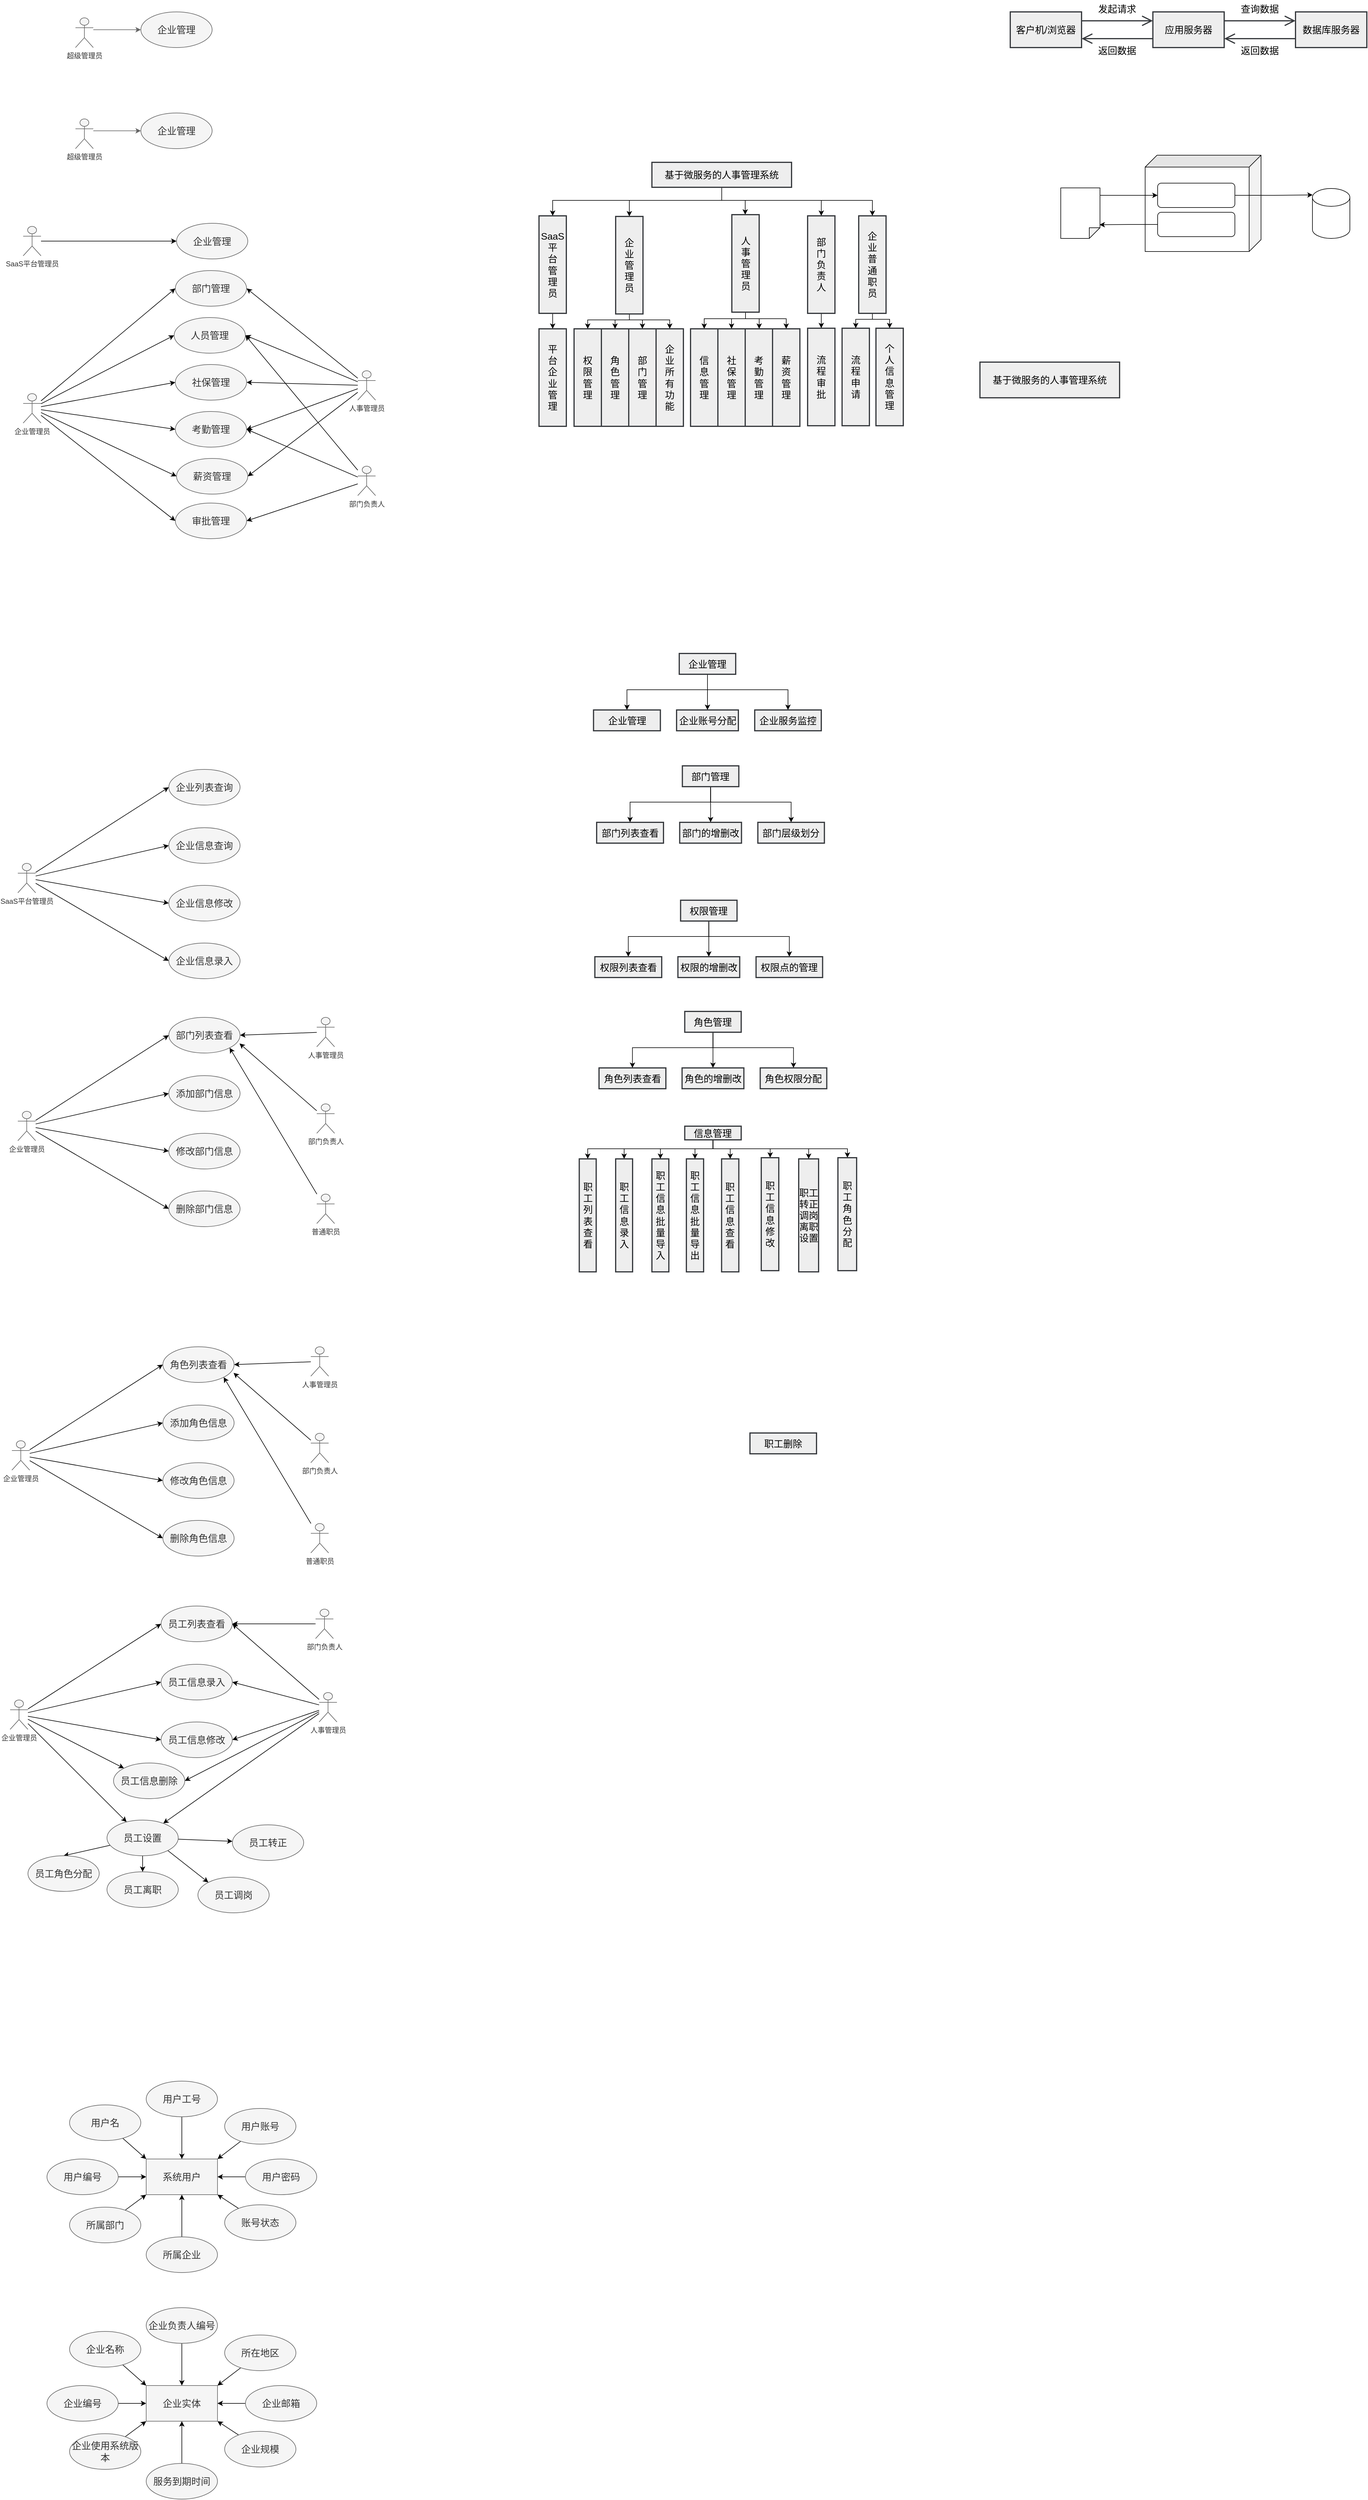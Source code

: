 <mxfile version="17.4.5" type="github">
  <diagram id="d1_pyNrZgF3xTE_ZMnq0" name="第 1 页">
    <mxGraphModel dx="1633" dy="731" grid="0" gridSize="10" guides="1" tooltips="1" connect="1" arrows="1" fold="1" page="1" pageScale="1" pageWidth="827" pageHeight="1169" math="0" shadow="0">
      <root>
        <mxCell id="0" />
        <mxCell id="1" parent="0" />
        <mxCell id="8rtO3L0zwitexAxcnbb5-8" value="" style="rounded=0;orthogonalLoop=1;jettySize=auto;html=1;fillColor=#f5f5f5;strokeColor=#666666;align=center;" parent="1" target="8rtO3L0zwitexAxcnbb5-7" edge="1">
          <mxGeometry relative="1" as="geometry">
            <mxPoint x="-613" y="160" as="sourcePoint" />
            <Array as="points" />
          </mxGeometry>
        </mxCell>
        <mxCell id="8rtO3L0zwitexAxcnbb5-1" value="超级管理员" style="shape=umlActor;verticalLabelPosition=bottom;verticalAlign=top;html=1;outlineConnect=0;fillColor=#f5f5f5;fontColor=#333333;strokeColor=#666666;align=center;" parent="1" vertex="1">
          <mxGeometry x="-643" y="140" width="30" height="50" as="geometry" />
        </mxCell>
        <mxCell id="8rtO3L0zwitexAxcnbb5-7" value="&lt;font style=&quot;font-size: 16px;&quot;&gt;企业管理&lt;/font&gt;" style="ellipse;whiteSpace=wrap;html=1;verticalAlign=middle;align=center;fillColor=#f5f5f5;fontColor=#333333;strokeColor=#666666;fontSize=16;" parent="1" vertex="1">
          <mxGeometry x="-533" y="130" width="120" height="60" as="geometry" />
        </mxCell>
        <mxCell id="8rtO3L0zwitexAxcnbb5-11" value="" style="rounded=0;orthogonalLoop=1;jettySize=auto;html=1;fillColor=#f5f5f5;strokeColor=#666666;align=center;" parent="1" target="8rtO3L0zwitexAxcnbb5-13" edge="1">
          <mxGeometry relative="1" as="geometry">
            <mxPoint x="-613" y="330" as="sourcePoint" />
            <Array as="points" />
          </mxGeometry>
        </mxCell>
        <mxCell id="8rtO3L0zwitexAxcnbb5-12" value="超级管理员" style="shape=umlActor;verticalLabelPosition=bottom;verticalAlign=top;html=1;outlineConnect=0;fillColor=#f5f5f5;fontColor=#333333;strokeColor=#666666;align=center;" parent="1" vertex="1">
          <mxGeometry x="-643" y="310" width="30" height="50" as="geometry" />
        </mxCell>
        <mxCell id="8rtO3L0zwitexAxcnbb5-13" value="&lt;font style=&quot;font-size: 16px;&quot;&gt;企业管理&lt;/font&gt;" style="ellipse;whiteSpace=wrap;html=1;verticalAlign=middle;align=center;fillColor=#f5f5f5;fontColor=#333333;strokeColor=#666666;fontSize=16;" parent="1" vertex="1">
          <mxGeometry x="-533" y="300" width="120" height="60" as="geometry" />
        </mxCell>
        <mxCell id="381hcfqN0hbHxzuvZOae-9" style="edgeStyle=none;curved=1;rounded=0;orthogonalLoop=1;jettySize=auto;html=1;exitX=0;exitY=0.75;exitDx=0;exitDy=0;entryX=1;entryY=0.75;entryDx=0;entryDy=0;endArrow=open;startSize=14;endSize=14;sourcePerimeterSpacing=8;targetPerimeterSpacing=8;fillColor=#eeeeee;strokeColor=#36393d;strokeWidth=2;" parent="1" source="381hcfqN0hbHxzuvZOae-1" target="381hcfqN0hbHxzuvZOae-3" edge="1">
          <mxGeometry relative="1" as="geometry" />
        </mxCell>
        <mxCell id="381hcfqN0hbHxzuvZOae-1" value="&lt;font style=&quot;font-size: 16px&quot;&gt;数据库服务器&lt;/font&gt;" style="whiteSpace=wrap;html=1;hachureGap=4;fillColor=#eeeeee;strokeColor=#36393d;strokeWidth=2;" parent="1" vertex="1">
          <mxGeometry x="1410" y="130" width="120" height="60" as="geometry" />
        </mxCell>
        <mxCell id="381hcfqN0hbHxzuvZOae-7" style="edgeStyle=none;curved=1;rounded=0;orthogonalLoop=1;jettySize=auto;html=1;exitX=0;exitY=0.75;exitDx=0;exitDy=0;entryX=1;entryY=0.75;entryDx=0;entryDy=0;endArrow=open;startSize=14;endSize=14;sourcePerimeterSpacing=8;targetPerimeterSpacing=8;fillColor=#eeeeee;strokeColor=#36393d;strokeWidth=2;" parent="1" source="381hcfqN0hbHxzuvZOae-3" target="381hcfqN0hbHxzuvZOae-5" edge="1">
          <mxGeometry relative="1" as="geometry" />
        </mxCell>
        <mxCell id="381hcfqN0hbHxzuvZOae-8" style="edgeStyle=none;curved=1;rounded=0;orthogonalLoop=1;jettySize=auto;html=1;exitX=1;exitY=0.25;exitDx=0;exitDy=0;entryX=0;entryY=0.25;entryDx=0;entryDy=0;endArrow=open;startSize=14;endSize=14;sourcePerimeterSpacing=8;targetPerimeterSpacing=8;fillColor=#eeeeee;strokeColor=#36393d;strokeWidth=2;" parent="1" source="381hcfqN0hbHxzuvZOae-3" target="381hcfqN0hbHxzuvZOae-1" edge="1">
          <mxGeometry relative="1" as="geometry" />
        </mxCell>
        <mxCell id="381hcfqN0hbHxzuvZOae-3" value="&lt;font style=&quot;font-size: 16px&quot;&gt;应用服务器&lt;/font&gt;" style="whiteSpace=wrap;html=1;hachureGap=4;fillColor=#eeeeee;strokeColor=#36393d;strokeWidth=2;" parent="1" vertex="1">
          <mxGeometry x="1170" y="130" width="120" height="60" as="geometry" />
        </mxCell>
        <mxCell id="381hcfqN0hbHxzuvZOae-6" style="edgeStyle=none;curved=1;rounded=0;orthogonalLoop=1;jettySize=auto;html=1;exitX=1;exitY=0.25;exitDx=0;exitDy=0;entryX=0;entryY=0.25;entryDx=0;entryDy=0;endArrow=open;startSize=14;endSize=14;sourcePerimeterSpacing=8;targetPerimeterSpacing=8;fillColor=#eeeeee;strokeColor=#36393d;strokeWidth=2;" parent="1" source="381hcfqN0hbHxzuvZOae-5" target="381hcfqN0hbHxzuvZOae-3" edge="1">
          <mxGeometry relative="1" as="geometry" />
        </mxCell>
        <mxCell id="381hcfqN0hbHxzuvZOae-5" value="&lt;font style=&quot;font-size: 16px&quot;&gt;客户机/浏览器&lt;/font&gt;" style="whiteSpace=wrap;html=1;hachureGap=4;fillColor=#eeeeee;strokeColor=#36393d;strokeWidth=2;" parent="1" vertex="1">
          <mxGeometry x="930" y="130" width="120" height="60" as="geometry" />
        </mxCell>
        <mxCell id="381hcfqN0hbHxzuvZOae-10" value="发起请求" style="text;strokeColor=none;fillColor=none;html=1;align=center;verticalAlign=middle;whiteSpace=wrap;rounded=0;hachureGap=4;fontSize=16;" parent="1" vertex="1">
          <mxGeometry x="1070" y="110" width="80" height="30" as="geometry" />
        </mxCell>
        <mxCell id="381hcfqN0hbHxzuvZOae-11" value="返回数据" style="text;strokeColor=none;fillColor=none;html=1;align=center;verticalAlign=middle;whiteSpace=wrap;rounded=0;hachureGap=4;fontSize=16;" parent="1" vertex="1">
          <mxGeometry x="1070" y="180" width="80" height="30" as="geometry" />
        </mxCell>
        <mxCell id="381hcfqN0hbHxzuvZOae-12" value="查询数据" style="text;strokeColor=none;fillColor=none;html=1;align=center;verticalAlign=middle;whiteSpace=wrap;rounded=0;hachureGap=4;fontSize=16;" parent="1" vertex="1">
          <mxGeometry x="1310" y="110" width="80" height="30" as="geometry" />
        </mxCell>
        <mxCell id="381hcfqN0hbHxzuvZOae-13" value="返回数据" style="text;strokeColor=none;fillColor=none;html=1;align=center;verticalAlign=middle;whiteSpace=wrap;rounded=0;hachureGap=4;fontSize=16;" parent="1" vertex="1">
          <mxGeometry x="1310" y="180" width="80" height="30" as="geometry" />
        </mxCell>
        <mxCell id="JOeLrzoQTFax65PzLZrY-1" value="" style="shape=cube;whiteSpace=wrap;html=1;boundedLbl=1;backgroundOutline=1;darkOpacity=0.05;darkOpacity2=0.1;direction=south;" parent="1" vertex="1">
          <mxGeometry x="1157" y="371" width="195" height="162" as="geometry" />
        </mxCell>
        <mxCell id="JOeLrzoQTFax65PzLZrY-2" value="" style="shape=cylinder3;whiteSpace=wrap;html=1;boundedLbl=1;backgroundOutline=1;size=15;" parent="1" vertex="1">
          <mxGeometry x="1438.5" y="427" width="63" height="84" as="geometry" />
        </mxCell>
        <mxCell id="JOeLrzoQTFax65PzLZrY-14" style="edgeStyle=orthogonalEdgeStyle;rounded=0;orthogonalLoop=1;jettySize=auto;html=1;entryX=0.007;entryY=0.129;entryDx=0;entryDy=0;entryPerimeter=0;" parent="1" source="JOeLrzoQTFax65PzLZrY-3" target="JOeLrzoQTFax65PzLZrY-2" edge="1">
          <mxGeometry relative="1" as="geometry" />
        </mxCell>
        <mxCell id="JOeLrzoQTFax65PzLZrY-3" value="" style="rounded=1;whiteSpace=wrap;html=1;" parent="1" vertex="1">
          <mxGeometry x="1178" y="418" width="130" height="41" as="geometry" />
        </mxCell>
        <mxCell id="JOeLrzoQTFax65PzLZrY-13" style="edgeStyle=orthogonalEdgeStyle;rounded=0;orthogonalLoop=1;jettySize=auto;html=1;entryX=0;entryY=0.5;entryDx=0;entryDy=0;" parent="1" source="JOeLrzoQTFax65PzLZrY-5" target="JOeLrzoQTFax65PzLZrY-3" edge="1">
          <mxGeometry relative="1" as="geometry">
            <Array as="points">
              <mxPoint x="1129" y="439" />
            </Array>
          </mxGeometry>
        </mxCell>
        <mxCell id="JOeLrzoQTFax65PzLZrY-5" value="" style="shape=note;whiteSpace=wrap;html=1;backgroundOutline=1;darkOpacity=0.05;direction=south;size=18;" parent="1" vertex="1">
          <mxGeometry x="1015" y="426" width="66" height="85" as="geometry" />
        </mxCell>
        <mxCell id="JOeLrzoQTFax65PzLZrY-12" style="edgeStyle=orthogonalEdgeStyle;rounded=0;orthogonalLoop=1;jettySize=auto;html=1;exitX=0;exitY=0.5;exitDx=0;exitDy=0;entryX=0.729;entryY=0.012;entryDx=0;entryDy=0;entryPerimeter=0;" parent="1" source="JOeLrzoQTFax65PzLZrY-8" target="JOeLrzoQTFax65PzLZrY-5" edge="1">
          <mxGeometry relative="1" as="geometry" />
        </mxCell>
        <mxCell id="JOeLrzoQTFax65PzLZrY-8" value="" style="rounded=1;whiteSpace=wrap;html=1;" parent="1" vertex="1">
          <mxGeometry x="1178" y="467" width="130" height="41" as="geometry" />
        </mxCell>
        <mxCell id="PFKwkX6DjYFr7Fsh1uDh-22" style="edgeStyle=orthogonalEdgeStyle;rounded=0;orthogonalLoop=1;jettySize=auto;html=1;entryX=0.5;entryY=0;entryDx=0;entryDy=0;" parent="1" source="PFKwkX6DjYFr7Fsh1uDh-1" target="PFKwkX6DjYFr7Fsh1uDh-14" edge="1">
          <mxGeometry relative="1" as="geometry">
            <Array as="points">
              <mxPoint x="445" y="447" />
              <mxPoint x="160" y="447" />
            </Array>
          </mxGeometry>
        </mxCell>
        <mxCell id="PFKwkX6DjYFr7Fsh1uDh-23" style="edgeStyle=orthogonalEdgeStyle;rounded=0;orthogonalLoop=1;jettySize=auto;html=1;entryX=0.5;entryY=0;entryDx=0;entryDy=0;exitX=0.5;exitY=1;exitDx=0;exitDy=0;" parent="1" source="PFKwkX6DjYFr7Fsh1uDh-1" target="PFKwkX6DjYFr7Fsh1uDh-17" edge="1">
          <mxGeometry relative="1" as="geometry">
            <mxPoint x="482.0" y="427" as="sourcePoint" />
            <Array as="points">
              <mxPoint x="444" y="447" />
              <mxPoint x="484" y="447" />
              <mxPoint x="484" y="471" />
            </Array>
          </mxGeometry>
        </mxCell>
        <mxCell id="PFKwkX6DjYFr7Fsh1uDh-24" style="edgeStyle=orthogonalEdgeStyle;rounded=0;orthogonalLoop=1;jettySize=auto;html=1;" parent="1" source="PFKwkX6DjYFr7Fsh1uDh-1" target="PFKwkX6DjYFr7Fsh1uDh-5" edge="1">
          <mxGeometry relative="1" as="geometry">
            <Array as="points">
              <mxPoint x="445" y="447" />
              <mxPoint x="289" y="447" />
            </Array>
          </mxGeometry>
        </mxCell>
        <mxCell id="PFKwkX6DjYFr7Fsh1uDh-25" style="edgeStyle=orthogonalEdgeStyle;rounded=0;orthogonalLoop=1;jettySize=auto;html=1;entryX=0.5;entryY=0;entryDx=0;entryDy=0;" parent="1" source="PFKwkX6DjYFr7Fsh1uDh-1" target="PFKwkX6DjYFr7Fsh1uDh-18" edge="1">
          <mxGeometry relative="1" as="geometry">
            <Array as="points">
              <mxPoint x="444" y="447" />
              <mxPoint x="612" y="447" />
            </Array>
          </mxGeometry>
        </mxCell>
        <mxCell id="PFKwkX6DjYFr7Fsh1uDh-26" style="edgeStyle=orthogonalEdgeStyle;rounded=0;orthogonalLoop=1;jettySize=auto;html=1;" parent="1" source="PFKwkX6DjYFr7Fsh1uDh-1" target="PFKwkX6DjYFr7Fsh1uDh-19" edge="1">
          <mxGeometry relative="1" as="geometry">
            <Array as="points">
              <mxPoint x="444" y="447" />
              <mxPoint x="698" y="447" />
            </Array>
          </mxGeometry>
        </mxCell>
        <mxCell id="PFKwkX6DjYFr7Fsh1uDh-1" value="&lt;span style=&quot;font-size: 16px&quot;&gt;基于微服务的人事管理系统&lt;/span&gt;" style="whiteSpace=wrap;html=1;hachureGap=4;fillColor=#eeeeee;strokeColor=#36393d;strokeWidth=2;" parent="1" vertex="1">
          <mxGeometry x="327" y="383" width="235" height="42" as="geometry" />
        </mxCell>
        <mxCell id="PFKwkX6DjYFr7Fsh1uDh-4" value="&lt;span style=&quot;font-size: 16px&quot;&gt;基于微服务的人事管理系统&lt;/span&gt;" style="whiteSpace=wrap;html=1;hachureGap=4;fillColor=#eeeeee;strokeColor=#36393d;strokeWidth=2;" parent="1" vertex="1">
          <mxGeometry x="879" y="719" width="235" height="60" as="geometry" />
        </mxCell>
        <mxCell id="PFKwkX6DjYFr7Fsh1uDh-59" style="edgeStyle=orthogonalEdgeStyle;rounded=0;orthogonalLoop=1;jettySize=auto;html=1;entryX=0.5;entryY=0;entryDx=0;entryDy=0;" parent="1" source="PFKwkX6DjYFr7Fsh1uDh-5" target="PFKwkX6DjYFr7Fsh1uDh-39" edge="1">
          <mxGeometry relative="1" as="geometry">
            <Array as="points">
              <mxPoint x="289" y="648" />
              <mxPoint x="265" y="648" />
            </Array>
          </mxGeometry>
        </mxCell>
        <mxCell id="PFKwkX6DjYFr7Fsh1uDh-60" style="edgeStyle=orthogonalEdgeStyle;rounded=0;orthogonalLoop=1;jettySize=auto;html=1;entryX=0.5;entryY=0;entryDx=0;entryDy=0;" parent="1" source="PFKwkX6DjYFr7Fsh1uDh-5" target="PFKwkX6DjYFr7Fsh1uDh-58" edge="1">
          <mxGeometry relative="1" as="geometry">
            <Array as="points">
              <mxPoint x="289" y="648" />
              <mxPoint x="311" y="648" />
            </Array>
          </mxGeometry>
        </mxCell>
        <mxCell id="PFKwkX6DjYFr7Fsh1uDh-62" style="edgeStyle=orthogonalEdgeStyle;rounded=0;orthogonalLoop=1;jettySize=auto;html=1;entryX=0.5;entryY=0;entryDx=0;entryDy=0;" parent="1" source="PFKwkX6DjYFr7Fsh1uDh-5" target="PFKwkX6DjYFr7Fsh1uDh-40" edge="1">
          <mxGeometry relative="1" as="geometry">
            <Array as="points">
              <mxPoint x="289" y="648" />
              <mxPoint x="357" y="648" />
            </Array>
          </mxGeometry>
        </mxCell>
        <mxCell id="PFKwkX6DjYFr7Fsh1uDh-63" style="edgeStyle=orthogonalEdgeStyle;rounded=0;orthogonalLoop=1;jettySize=auto;html=1;entryX=0.5;entryY=0;entryDx=0;entryDy=0;" parent="1" source="PFKwkX6DjYFr7Fsh1uDh-5" target="PFKwkX6DjYFr7Fsh1uDh-38" edge="1">
          <mxGeometry relative="1" as="geometry">
            <Array as="points">
              <mxPoint x="289" y="648" />
              <mxPoint x="219" y="648" />
            </Array>
          </mxGeometry>
        </mxCell>
        <mxCell id="PFKwkX6DjYFr7Fsh1uDh-5" value="&lt;span style=&quot;font-size: 16px&quot;&gt;企&lt;br&gt;业&lt;br&gt;管&lt;br&gt;理&lt;br&gt;员&lt;br&gt;&lt;/span&gt;" style="whiteSpace=wrap;html=1;hachureGap=4;fillColor=#eeeeee;strokeColor=#36393d;strokeWidth=2;" parent="1" vertex="1">
          <mxGeometry x="266" y="474" width="46" height="164" as="geometry" />
        </mxCell>
        <mxCell id="PFKwkX6DjYFr7Fsh1uDh-44" style="edgeStyle=orthogonalEdgeStyle;rounded=0;orthogonalLoop=1;jettySize=auto;html=1;entryX=0.5;entryY=0;entryDx=0;entryDy=0;" parent="1" source="PFKwkX6DjYFr7Fsh1uDh-14" target="PFKwkX6DjYFr7Fsh1uDh-27" edge="1">
          <mxGeometry relative="1" as="geometry" />
        </mxCell>
        <mxCell id="PFKwkX6DjYFr7Fsh1uDh-14" value="&lt;span style=&quot;font-size: 16px&quot;&gt;SaaS&lt;/span&gt;&lt;br style=&quot;font-size: 16px&quot;&gt;&lt;span style=&quot;font-size: 16px&quot;&gt;平&lt;/span&gt;&lt;br style=&quot;font-size: 16px&quot;&gt;&lt;span style=&quot;font-size: 16px&quot;&gt;台&lt;/span&gt;&lt;br style=&quot;font-size: 16px&quot;&gt;&lt;span style=&quot;font-size: 16px&quot;&gt;管&lt;/span&gt;&lt;br style=&quot;font-size: 16px&quot;&gt;&lt;span style=&quot;font-size: 16px&quot;&gt;理&lt;/span&gt;&lt;br style=&quot;font-size: 16px&quot;&gt;&lt;span style=&quot;font-size: 16px&quot;&gt;员&lt;/span&gt;&lt;span style=&quot;font-size: 16px&quot;&gt;&lt;br&gt;&lt;/span&gt;" style="whiteSpace=wrap;html=1;hachureGap=4;fillColor=#eeeeee;strokeColor=#36393d;strokeWidth=2;" parent="1" vertex="1">
          <mxGeometry x="137" y="473" width="46" height="164" as="geometry" />
        </mxCell>
        <mxCell id="PFKwkX6DjYFr7Fsh1uDh-50" style="edgeStyle=orthogonalEdgeStyle;rounded=0;orthogonalLoop=1;jettySize=auto;html=1;entryX=0.5;entryY=0;entryDx=0;entryDy=0;" parent="1" source="PFKwkX6DjYFr7Fsh1uDh-17" target="PFKwkX6DjYFr7Fsh1uDh-41" edge="1">
          <mxGeometry relative="1" as="geometry">
            <Array as="points">
              <mxPoint x="484.5" y="646" />
              <mxPoint x="415.5" y="646" />
            </Array>
          </mxGeometry>
        </mxCell>
        <mxCell id="PFKwkX6DjYFr7Fsh1uDh-51" style="edgeStyle=orthogonalEdgeStyle;rounded=0;orthogonalLoop=1;jettySize=auto;html=1;entryX=0.5;entryY=0;entryDx=0;entryDy=0;" parent="1" source="PFKwkX6DjYFr7Fsh1uDh-17" target="PFKwkX6DjYFr7Fsh1uDh-28" edge="1">
          <mxGeometry relative="1" as="geometry">
            <Array as="points">
              <mxPoint x="484.5" y="646" />
              <mxPoint x="461.5" y="646" />
            </Array>
          </mxGeometry>
        </mxCell>
        <mxCell id="PFKwkX6DjYFr7Fsh1uDh-52" style="edgeStyle=orthogonalEdgeStyle;rounded=0;orthogonalLoop=1;jettySize=auto;html=1;" parent="1" source="PFKwkX6DjYFr7Fsh1uDh-17" target="PFKwkX6DjYFr7Fsh1uDh-29" edge="1">
          <mxGeometry relative="1" as="geometry">
            <Array as="points">
              <mxPoint x="484.5" y="646" />
              <mxPoint x="507.5" y="646" />
            </Array>
          </mxGeometry>
        </mxCell>
        <mxCell id="PFKwkX6DjYFr7Fsh1uDh-53" style="edgeStyle=orthogonalEdgeStyle;rounded=0;orthogonalLoop=1;jettySize=auto;html=1;entryX=0.5;entryY=0;entryDx=0;entryDy=0;" parent="1" source="PFKwkX6DjYFr7Fsh1uDh-17" target="PFKwkX6DjYFr7Fsh1uDh-30" edge="1">
          <mxGeometry relative="1" as="geometry">
            <Array as="points">
              <mxPoint x="484.5" y="646" />
              <mxPoint x="552.5" y="646" />
            </Array>
          </mxGeometry>
        </mxCell>
        <mxCell id="PFKwkX6DjYFr7Fsh1uDh-17" value="&lt;span style=&quot;font-size: 16px&quot;&gt;人&lt;/span&gt;&lt;br style=&quot;font-size: 16px&quot;&gt;&lt;span style=&quot;font-size: 16px&quot;&gt;事&lt;/span&gt;&lt;br style=&quot;font-size: 16px&quot;&gt;&lt;span style=&quot;font-size: 16px&quot;&gt;管&lt;/span&gt;&lt;br style=&quot;font-size: 16px&quot;&gt;&lt;span style=&quot;font-size: 16px&quot;&gt;理&lt;/span&gt;&lt;br style=&quot;font-size: 16px&quot;&gt;&lt;span style=&quot;font-size: 16px&quot;&gt;员&lt;/span&gt;&lt;span style=&quot;font-size: 16px&quot;&gt;&lt;br&gt;&lt;/span&gt;" style="whiteSpace=wrap;html=1;hachureGap=4;fillColor=#eeeeee;strokeColor=#36393d;strokeWidth=2;" parent="1" vertex="1">
          <mxGeometry x="461.5" y="471" width="46" height="164" as="geometry" />
        </mxCell>
        <mxCell id="PFKwkX6DjYFr7Fsh1uDh-54" style="edgeStyle=orthogonalEdgeStyle;rounded=0;orthogonalLoop=1;jettySize=auto;html=1;" parent="1" source="PFKwkX6DjYFr7Fsh1uDh-18" target="PFKwkX6DjYFr7Fsh1uDh-31" edge="1">
          <mxGeometry relative="1" as="geometry" />
        </mxCell>
        <mxCell id="PFKwkX6DjYFr7Fsh1uDh-18" value="&lt;span style=&quot;font-size: 16px&quot;&gt;部&lt;/span&gt;&lt;br style=&quot;font-size: 16px&quot;&gt;&lt;span style=&quot;font-size: 16px&quot;&gt;门&lt;/span&gt;&lt;br style=&quot;font-size: 16px&quot;&gt;&lt;span style=&quot;font-size: 16px&quot;&gt;负&lt;/span&gt;&lt;br style=&quot;font-size: 16px&quot;&gt;&lt;span style=&quot;font-size: 16px&quot;&gt;责&lt;/span&gt;&lt;br style=&quot;font-size: 16px&quot;&gt;&lt;span style=&quot;font-size: 16px&quot;&gt;人&lt;/span&gt;&lt;span style=&quot;font-size: 16px&quot;&gt;&lt;br&gt;&lt;/span&gt;" style="whiteSpace=wrap;html=1;hachureGap=4;fillColor=#eeeeee;strokeColor=#36393d;strokeWidth=2;" parent="1" vertex="1">
          <mxGeometry x="589" y="473" width="46" height="164" as="geometry" />
        </mxCell>
        <mxCell id="PFKwkX6DjYFr7Fsh1uDh-55" style="edgeStyle=orthogonalEdgeStyle;rounded=0;orthogonalLoop=1;jettySize=auto;html=1;entryX=0.5;entryY=0;entryDx=0;entryDy=0;" parent="1" source="PFKwkX6DjYFr7Fsh1uDh-19" target="PFKwkX6DjYFr7Fsh1uDh-33" edge="1">
          <mxGeometry relative="1" as="geometry">
            <Array as="points">
              <mxPoint x="698" y="647" />
              <mxPoint x="670" y="647" />
            </Array>
          </mxGeometry>
        </mxCell>
        <mxCell id="PFKwkX6DjYFr7Fsh1uDh-56" style="edgeStyle=orthogonalEdgeStyle;rounded=0;orthogonalLoop=1;jettySize=auto;html=1;entryX=0.5;entryY=0;entryDx=0;entryDy=0;" parent="1" source="PFKwkX6DjYFr7Fsh1uDh-19" target="PFKwkX6DjYFr7Fsh1uDh-34" edge="1">
          <mxGeometry relative="1" as="geometry">
            <Array as="points">
              <mxPoint x="698" y="647" />
              <mxPoint x="727" y="647" />
            </Array>
          </mxGeometry>
        </mxCell>
        <mxCell id="PFKwkX6DjYFr7Fsh1uDh-19" value="&lt;span style=&quot;font-size: 16px&quot;&gt;企&lt;/span&gt;&lt;br style=&quot;font-size: 16px&quot;&gt;&lt;span style=&quot;font-size: 16px&quot;&gt;业&lt;/span&gt;&lt;br style=&quot;font-size: 16px&quot;&gt;&lt;span style=&quot;font-size: 16px&quot;&gt;普&lt;/span&gt;&lt;br style=&quot;font-size: 16px&quot;&gt;&lt;span style=&quot;font-size: 16px&quot;&gt;通&lt;/span&gt;&lt;br style=&quot;font-size: 16px&quot;&gt;&lt;span style=&quot;font-size: 16px&quot;&gt;职&lt;/span&gt;&lt;br style=&quot;font-size: 16px&quot;&gt;&lt;span style=&quot;font-size: 16px&quot;&gt;员&lt;/span&gt;&lt;span style=&quot;font-size: 16px&quot;&gt;&lt;br&gt;&lt;/span&gt;" style="whiteSpace=wrap;html=1;hachureGap=4;fillColor=#eeeeee;strokeColor=#36393d;strokeWidth=2;" parent="1" vertex="1">
          <mxGeometry x="675" y="473" width="46" height="164" as="geometry" />
        </mxCell>
        <mxCell id="PFKwkX6DjYFr7Fsh1uDh-27" value="&lt;span style=&quot;font-size: 16px&quot;&gt;平&lt;br&gt;台&lt;br&gt;企&lt;br&gt;业&lt;br&gt;管&lt;br&gt;理&lt;br&gt;&lt;/span&gt;" style="whiteSpace=wrap;html=1;hachureGap=4;fillColor=#eeeeee;strokeColor=#36393d;strokeWidth=2;" parent="1" vertex="1">
          <mxGeometry x="137" y="663" width="46" height="164" as="geometry" />
        </mxCell>
        <mxCell id="PFKwkX6DjYFr7Fsh1uDh-28" value="&lt;span style=&quot;font-size: 16px&quot;&gt;社&lt;br&gt;保&lt;br&gt;管&lt;br&gt;理&lt;br&gt;&lt;/span&gt;" style="whiteSpace=wrap;html=1;hachureGap=4;fillColor=#eeeeee;strokeColor=#36393d;strokeWidth=2;" parent="1" vertex="1">
          <mxGeometry x="438" y="663" width="46" height="164" as="geometry" />
        </mxCell>
        <mxCell id="PFKwkX6DjYFr7Fsh1uDh-29" value="&lt;span style=&quot;font-size: 16px&quot;&gt;考&lt;br&gt;勤&lt;br&gt;管&lt;br&gt;理&lt;br&gt;&lt;/span&gt;" style="whiteSpace=wrap;html=1;hachureGap=4;fillColor=#eeeeee;strokeColor=#36393d;strokeWidth=2;" parent="1" vertex="1">
          <mxGeometry x="484" y="663" width="46" height="164" as="geometry" />
        </mxCell>
        <mxCell id="PFKwkX6DjYFr7Fsh1uDh-30" value="&lt;span style=&quot;font-size: 16px&quot;&gt;薪&lt;br&gt;资&lt;br&gt;管&lt;br&gt;理&lt;br&gt;&lt;/span&gt;" style="whiteSpace=wrap;html=1;hachureGap=4;fillColor=#eeeeee;strokeColor=#36393d;strokeWidth=2;" parent="1" vertex="1">
          <mxGeometry x="530" y="663" width="46" height="164" as="geometry" />
        </mxCell>
        <mxCell id="PFKwkX6DjYFr7Fsh1uDh-31" value="&lt;span style=&quot;font-size: 16px&quot;&gt;流&lt;br&gt;程&lt;br&gt;审&lt;br&gt;批&lt;br&gt;&lt;/span&gt;" style="whiteSpace=wrap;html=1;hachureGap=4;fillColor=#eeeeee;strokeColor=#36393d;strokeWidth=2;" parent="1" vertex="1">
          <mxGeometry x="589" y="662" width="46" height="164" as="geometry" />
        </mxCell>
        <mxCell id="PFKwkX6DjYFr7Fsh1uDh-33" value="&lt;span style=&quot;font-size: 16px&quot;&gt;流&lt;br&gt;程&lt;br&gt;申&lt;br&gt;请&lt;br&gt;&lt;/span&gt;" style="whiteSpace=wrap;html=1;hachureGap=4;fillColor=#eeeeee;strokeColor=#36393d;strokeWidth=2;" parent="1" vertex="1">
          <mxGeometry x="647" y="662" width="46" height="164" as="geometry" />
        </mxCell>
        <mxCell id="PFKwkX6DjYFr7Fsh1uDh-34" value="&lt;span style=&quot;font-size: 16px&quot;&gt;个&lt;br&gt;人&lt;br&gt;信&lt;br&gt;息&lt;br&gt;管&lt;br&gt;理&lt;br&gt;&lt;/span&gt;" style="whiteSpace=wrap;html=1;hachureGap=4;fillColor=#eeeeee;strokeColor=#36393d;strokeWidth=2;" parent="1" vertex="1">
          <mxGeometry x="704" y="662" width="46" height="164" as="geometry" />
        </mxCell>
        <mxCell id="PFKwkX6DjYFr7Fsh1uDh-38" value="&lt;span style=&quot;font-size: 16px&quot;&gt;权&lt;br&gt;限&lt;br&gt;管&lt;br&gt;理&lt;br&gt;&lt;/span&gt;" style="whiteSpace=wrap;html=1;hachureGap=4;fillColor=#eeeeee;strokeColor=#36393d;strokeWidth=2;" parent="1" vertex="1">
          <mxGeometry x="196" y="663" width="46" height="164" as="geometry" />
        </mxCell>
        <mxCell id="PFKwkX6DjYFr7Fsh1uDh-39" value="&lt;span style=&quot;font-size: 16px&quot;&gt;角&lt;br&gt;色&lt;br&gt;管&lt;br&gt;理&lt;br&gt;&lt;/span&gt;" style="whiteSpace=wrap;html=1;hachureGap=4;fillColor=#eeeeee;strokeColor=#36393d;strokeWidth=2;" parent="1" vertex="1">
          <mxGeometry x="242" y="663" width="46" height="164" as="geometry" />
        </mxCell>
        <mxCell id="PFKwkX6DjYFr7Fsh1uDh-40" value="&lt;span style=&quot;font-size: 16px&quot;&gt;企&lt;br&gt;业&lt;br&gt;所&lt;br&gt;有&lt;br&gt;功&lt;br&gt;能&lt;br&gt;&lt;/span&gt;" style="whiteSpace=wrap;html=1;hachureGap=4;fillColor=#eeeeee;strokeColor=#36393d;strokeWidth=2;" parent="1" vertex="1">
          <mxGeometry x="334" y="663" width="46" height="164" as="geometry" />
        </mxCell>
        <mxCell id="PFKwkX6DjYFr7Fsh1uDh-41" value="&lt;span style=&quot;font-size: 16px&quot;&gt;信&lt;br&gt;息&lt;br&gt;管&lt;br&gt;理&lt;br&gt;&lt;/span&gt;" style="whiteSpace=wrap;html=1;hachureGap=4;fillColor=#eeeeee;strokeColor=#36393d;strokeWidth=2;" parent="1" vertex="1">
          <mxGeometry x="392" y="663" width="46" height="164" as="geometry" />
        </mxCell>
        <mxCell id="PFKwkX6DjYFr7Fsh1uDh-58" value="&lt;span style=&quot;font-size: 16px&quot;&gt;部&lt;br&gt;门&lt;br&gt;管&lt;br&gt;理&lt;br&gt;&lt;/span&gt;" style="whiteSpace=wrap;html=1;hachureGap=4;fillColor=#eeeeee;strokeColor=#36393d;strokeWidth=2;" parent="1" vertex="1">
          <mxGeometry x="288" y="663" width="46" height="164" as="geometry" />
        </mxCell>
        <mxCell id="PFKwkX6DjYFr7Fsh1uDh-69" style="edgeStyle=orthogonalEdgeStyle;rounded=0;orthogonalLoop=1;jettySize=auto;html=1;" parent="1" source="PFKwkX6DjYFr7Fsh1uDh-64" target="PFKwkX6DjYFr7Fsh1uDh-65" edge="1">
          <mxGeometry relative="1" as="geometry">
            <Array as="points">
              <mxPoint x="421" y="1270" />
              <mxPoint x="285" y="1270" />
            </Array>
          </mxGeometry>
        </mxCell>
        <mxCell id="PFKwkX6DjYFr7Fsh1uDh-70" style="edgeStyle=orthogonalEdgeStyle;rounded=0;orthogonalLoop=1;jettySize=auto;html=1;entryX=0.5;entryY=0;entryDx=0;entryDy=0;" parent="1" source="PFKwkX6DjYFr7Fsh1uDh-64" target="PFKwkX6DjYFr7Fsh1uDh-66" edge="1">
          <mxGeometry relative="1" as="geometry" />
        </mxCell>
        <mxCell id="PFKwkX6DjYFr7Fsh1uDh-71" style="edgeStyle=orthogonalEdgeStyle;rounded=0;orthogonalLoop=1;jettySize=auto;html=1;" parent="1" source="PFKwkX6DjYFr7Fsh1uDh-64" target="PFKwkX6DjYFr7Fsh1uDh-67" edge="1">
          <mxGeometry relative="1" as="geometry">
            <Array as="points">
              <mxPoint x="421" y="1270" />
              <mxPoint x="556" y="1270" />
            </Array>
          </mxGeometry>
        </mxCell>
        <mxCell id="PFKwkX6DjYFr7Fsh1uDh-64" value="&lt;span style=&quot;font-size: 16px&quot;&gt;企业管理&lt;br&gt;&lt;/span&gt;" style="whiteSpace=wrap;html=1;hachureGap=4;fillColor=#eeeeee;strokeColor=#36393d;strokeWidth=2;" parent="1" vertex="1">
          <mxGeometry x="373" y="1209" width="95" height="35" as="geometry" />
        </mxCell>
        <mxCell id="PFKwkX6DjYFr7Fsh1uDh-65" value="&lt;span style=&quot;font-size: 16px&quot;&gt;企业管理&lt;br&gt;&lt;/span&gt;" style="whiteSpace=wrap;html=1;hachureGap=4;fillColor=#eeeeee;strokeColor=#36393d;strokeWidth=2;" parent="1" vertex="1">
          <mxGeometry x="228.75" y="1304" width="112.5" height="35" as="geometry" />
        </mxCell>
        <mxCell id="PFKwkX6DjYFr7Fsh1uDh-66" value="&lt;span style=&quot;font-size: 16px&quot;&gt;企业账号分配&lt;br&gt;&lt;/span&gt;" style="whiteSpace=wrap;html=1;hachureGap=4;fillColor=#eeeeee;strokeColor=#36393d;strokeWidth=2;" parent="1" vertex="1">
          <mxGeometry x="368.5" y="1304" width="104" height="35" as="geometry" />
        </mxCell>
        <mxCell id="PFKwkX6DjYFr7Fsh1uDh-67" value="&lt;span style=&quot;font-size: 16px&quot;&gt;企业服务监控&lt;br&gt;&lt;/span&gt;" style="whiteSpace=wrap;html=1;hachureGap=4;fillColor=#eeeeee;strokeColor=#36393d;strokeWidth=2;" parent="1" vertex="1">
          <mxGeometry x="500" y="1304" width="112" height="35" as="geometry" />
        </mxCell>
        <mxCell id="PFKwkX6DjYFr7Fsh1uDh-72" style="edgeStyle=orthogonalEdgeStyle;rounded=0;orthogonalLoop=1;jettySize=auto;html=1;" parent="1" source="PFKwkX6DjYFr7Fsh1uDh-75" target="PFKwkX6DjYFr7Fsh1uDh-76" edge="1">
          <mxGeometry relative="1" as="geometry">
            <Array as="points">
              <mxPoint x="426.25" y="1459" />
              <mxPoint x="290.25" y="1459" />
            </Array>
          </mxGeometry>
        </mxCell>
        <mxCell id="PFKwkX6DjYFr7Fsh1uDh-73" style="edgeStyle=orthogonalEdgeStyle;rounded=0;orthogonalLoop=1;jettySize=auto;html=1;entryX=0.5;entryY=0;entryDx=0;entryDy=0;" parent="1" source="PFKwkX6DjYFr7Fsh1uDh-75" target="PFKwkX6DjYFr7Fsh1uDh-77" edge="1">
          <mxGeometry relative="1" as="geometry" />
        </mxCell>
        <mxCell id="PFKwkX6DjYFr7Fsh1uDh-74" style="edgeStyle=orthogonalEdgeStyle;rounded=0;orthogonalLoop=1;jettySize=auto;html=1;" parent="1" source="PFKwkX6DjYFr7Fsh1uDh-75" target="PFKwkX6DjYFr7Fsh1uDh-78" edge="1">
          <mxGeometry relative="1" as="geometry">
            <Array as="points">
              <mxPoint x="426.25" y="1459" />
              <mxPoint x="561.25" y="1459" />
            </Array>
          </mxGeometry>
        </mxCell>
        <mxCell id="PFKwkX6DjYFr7Fsh1uDh-75" value="&lt;span style=&quot;font-size: 16px&quot;&gt;部门管理&lt;br&gt;&lt;/span&gt;" style="whiteSpace=wrap;html=1;hachureGap=4;fillColor=#eeeeee;strokeColor=#36393d;strokeWidth=2;" parent="1" vertex="1">
          <mxGeometry x="378.25" y="1398" width="95" height="35" as="geometry" />
        </mxCell>
        <mxCell id="PFKwkX6DjYFr7Fsh1uDh-76" value="&lt;span style=&quot;font-size: 16px&quot;&gt;部门列表查看&lt;br&gt;&lt;/span&gt;" style="whiteSpace=wrap;html=1;hachureGap=4;fillColor=#eeeeee;strokeColor=#36393d;strokeWidth=2;" parent="1" vertex="1">
          <mxGeometry x="234" y="1493" width="112.5" height="35" as="geometry" />
        </mxCell>
        <mxCell id="PFKwkX6DjYFr7Fsh1uDh-77" value="&lt;span style=&quot;font-size: 16px&quot;&gt;部门的增删改&lt;br&gt;&lt;/span&gt;" style="whiteSpace=wrap;html=1;hachureGap=4;fillColor=#eeeeee;strokeColor=#36393d;strokeWidth=2;" parent="1" vertex="1">
          <mxGeometry x="373.75" y="1493" width="104" height="35" as="geometry" />
        </mxCell>
        <mxCell id="PFKwkX6DjYFr7Fsh1uDh-78" value="&lt;span style=&quot;font-size: 16px&quot;&gt;部门层级划分&lt;br&gt;&lt;/span&gt;" style="whiteSpace=wrap;html=1;hachureGap=4;fillColor=#eeeeee;strokeColor=#36393d;strokeWidth=2;" parent="1" vertex="1">
          <mxGeometry x="505.25" y="1493" width="112" height="35" as="geometry" />
        </mxCell>
        <mxCell id="PFKwkX6DjYFr7Fsh1uDh-80" style="edgeStyle=orthogonalEdgeStyle;rounded=0;orthogonalLoop=1;jettySize=auto;html=1;" parent="1" source="PFKwkX6DjYFr7Fsh1uDh-83" target="PFKwkX6DjYFr7Fsh1uDh-84" edge="1">
          <mxGeometry relative="1" as="geometry">
            <Array as="points">
              <mxPoint x="423.25" y="1685" />
              <mxPoint x="287.25" y="1685" />
            </Array>
          </mxGeometry>
        </mxCell>
        <mxCell id="PFKwkX6DjYFr7Fsh1uDh-81" style="edgeStyle=orthogonalEdgeStyle;rounded=0;orthogonalLoop=1;jettySize=auto;html=1;entryX=0.5;entryY=0;entryDx=0;entryDy=0;" parent="1" source="PFKwkX6DjYFr7Fsh1uDh-83" target="PFKwkX6DjYFr7Fsh1uDh-85" edge="1">
          <mxGeometry relative="1" as="geometry" />
        </mxCell>
        <mxCell id="PFKwkX6DjYFr7Fsh1uDh-82" style="edgeStyle=orthogonalEdgeStyle;rounded=0;orthogonalLoop=1;jettySize=auto;html=1;" parent="1" source="PFKwkX6DjYFr7Fsh1uDh-83" target="PFKwkX6DjYFr7Fsh1uDh-86" edge="1">
          <mxGeometry relative="1" as="geometry">
            <Array as="points">
              <mxPoint x="423.25" y="1685" />
              <mxPoint x="558.25" y="1685" />
            </Array>
          </mxGeometry>
        </mxCell>
        <mxCell id="PFKwkX6DjYFr7Fsh1uDh-83" value="&lt;span style=&quot;font-size: 16px&quot;&gt;权限管理&lt;br&gt;&lt;/span&gt;" style="whiteSpace=wrap;html=1;hachureGap=4;fillColor=#eeeeee;strokeColor=#36393d;strokeWidth=2;" parent="1" vertex="1">
          <mxGeometry x="375.25" y="1624" width="95" height="35" as="geometry" />
        </mxCell>
        <mxCell id="PFKwkX6DjYFr7Fsh1uDh-84" value="&lt;span style=&quot;font-size: 16px&quot;&gt;权限列表查看&lt;br&gt;&lt;/span&gt;" style="whiteSpace=wrap;html=1;hachureGap=4;fillColor=#eeeeee;strokeColor=#36393d;strokeWidth=2;" parent="1" vertex="1">
          <mxGeometry x="231" y="1719" width="112.5" height="35" as="geometry" />
        </mxCell>
        <mxCell id="PFKwkX6DjYFr7Fsh1uDh-85" value="&lt;span style=&quot;font-size: 16px&quot;&gt;权限的增删改&lt;br&gt;&lt;/span&gt;" style="whiteSpace=wrap;html=1;hachureGap=4;fillColor=#eeeeee;strokeColor=#36393d;strokeWidth=2;" parent="1" vertex="1">
          <mxGeometry x="370.75" y="1719" width="104" height="35" as="geometry" />
        </mxCell>
        <mxCell id="PFKwkX6DjYFr7Fsh1uDh-86" value="&lt;span style=&quot;font-size: 16px&quot;&gt;权限点的管理&lt;br&gt;&lt;/span&gt;" style="whiteSpace=wrap;html=1;hachureGap=4;fillColor=#eeeeee;strokeColor=#36393d;strokeWidth=2;" parent="1" vertex="1">
          <mxGeometry x="502.25" y="1719" width="112" height="35" as="geometry" />
        </mxCell>
        <mxCell id="PFKwkX6DjYFr7Fsh1uDh-87" style="edgeStyle=orthogonalEdgeStyle;rounded=0;orthogonalLoop=1;jettySize=auto;html=1;" parent="1" source="PFKwkX6DjYFr7Fsh1uDh-90" target="PFKwkX6DjYFr7Fsh1uDh-91" edge="1">
          <mxGeometry relative="1" as="geometry">
            <Array as="points">
              <mxPoint x="430.25" y="1872" />
              <mxPoint x="294.25" y="1872" />
            </Array>
          </mxGeometry>
        </mxCell>
        <mxCell id="PFKwkX6DjYFr7Fsh1uDh-88" style="edgeStyle=orthogonalEdgeStyle;rounded=0;orthogonalLoop=1;jettySize=auto;html=1;entryX=0.5;entryY=0;entryDx=0;entryDy=0;" parent="1" source="PFKwkX6DjYFr7Fsh1uDh-90" target="PFKwkX6DjYFr7Fsh1uDh-92" edge="1">
          <mxGeometry relative="1" as="geometry" />
        </mxCell>
        <mxCell id="PFKwkX6DjYFr7Fsh1uDh-89" style="edgeStyle=orthogonalEdgeStyle;rounded=0;orthogonalLoop=1;jettySize=auto;html=1;" parent="1" source="PFKwkX6DjYFr7Fsh1uDh-90" target="PFKwkX6DjYFr7Fsh1uDh-93" edge="1">
          <mxGeometry relative="1" as="geometry">
            <Array as="points">
              <mxPoint x="430.25" y="1872" />
              <mxPoint x="565.25" y="1872" />
            </Array>
          </mxGeometry>
        </mxCell>
        <mxCell id="PFKwkX6DjYFr7Fsh1uDh-90" value="&lt;span style=&quot;font-size: 16px&quot;&gt;角色管理&lt;br&gt;&lt;/span&gt;" style="whiteSpace=wrap;html=1;hachureGap=4;fillColor=#eeeeee;strokeColor=#36393d;strokeWidth=2;" parent="1" vertex="1">
          <mxGeometry x="382.25" y="1811" width="95" height="35" as="geometry" />
        </mxCell>
        <mxCell id="PFKwkX6DjYFr7Fsh1uDh-91" value="&lt;span style=&quot;font-size: 16px&quot;&gt;角色列表查看&lt;br&gt;&lt;/span&gt;" style="whiteSpace=wrap;html=1;hachureGap=4;fillColor=#eeeeee;strokeColor=#36393d;strokeWidth=2;" parent="1" vertex="1">
          <mxGeometry x="238" y="1906" width="112.5" height="35" as="geometry" />
        </mxCell>
        <mxCell id="PFKwkX6DjYFr7Fsh1uDh-92" value="&lt;span style=&quot;font-size: 16px&quot;&gt;角色的增删改&lt;/span&gt;&lt;span style=&quot;font-size: 16px&quot;&gt;&lt;br&gt;&lt;/span&gt;" style="whiteSpace=wrap;html=1;hachureGap=4;fillColor=#eeeeee;strokeColor=#36393d;strokeWidth=2;" parent="1" vertex="1">
          <mxGeometry x="377.75" y="1906" width="104" height="35" as="geometry" />
        </mxCell>
        <mxCell id="PFKwkX6DjYFr7Fsh1uDh-93" value="&lt;span style=&quot;font-size: 16px&quot;&gt;角色权限分配&lt;br&gt;&lt;/span&gt;" style="whiteSpace=wrap;html=1;hachureGap=4;fillColor=#eeeeee;strokeColor=#36393d;strokeWidth=2;" parent="1" vertex="1">
          <mxGeometry x="509.25" y="1906" width="112" height="35" as="geometry" />
        </mxCell>
        <mxCell id="PFKwkX6DjYFr7Fsh1uDh-111" style="edgeStyle=orthogonalEdgeStyle;rounded=0;orthogonalLoop=1;jettySize=auto;html=1;" parent="1" source="PFKwkX6DjYFr7Fsh1uDh-98" target="PFKwkX6DjYFr7Fsh1uDh-108" edge="1">
          <mxGeometry relative="1" as="geometry">
            <Array as="points">
              <mxPoint x="430" y="2042" />
              <mxPoint x="219" y="2042" />
            </Array>
          </mxGeometry>
        </mxCell>
        <mxCell id="PFKwkX6DjYFr7Fsh1uDh-112" style="edgeStyle=orthogonalEdgeStyle;rounded=0;orthogonalLoop=1;jettySize=auto;html=1;entryX=0.5;entryY=0;entryDx=0;entryDy=0;" parent="1" source="PFKwkX6DjYFr7Fsh1uDh-98" target="PFKwkX6DjYFr7Fsh1uDh-102" edge="1">
          <mxGeometry relative="1" as="geometry">
            <Array as="points">
              <mxPoint x="430" y="2042" />
              <mxPoint x="280" y="2042" />
            </Array>
          </mxGeometry>
        </mxCell>
        <mxCell id="PFKwkX6DjYFr7Fsh1uDh-113" style="edgeStyle=orthogonalEdgeStyle;rounded=0;orthogonalLoop=1;jettySize=auto;html=1;entryX=0.5;entryY=0;entryDx=0;entryDy=0;" parent="1" source="PFKwkX6DjYFr7Fsh1uDh-98" target="PFKwkX6DjYFr7Fsh1uDh-100" edge="1">
          <mxGeometry relative="1" as="geometry">
            <Array as="points">
              <mxPoint x="430" y="2042" />
              <mxPoint x="341" y="2042" />
            </Array>
          </mxGeometry>
        </mxCell>
        <mxCell id="PFKwkX6DjYFr7Fsh1uDh-114" style="edgeStyle=orthogonalEdgeStyle;rounded=0;orthogonalLoop=1;jettySize=auto;html=1;entryX=0.5;entryY=0;entryDx=0;entryDy=0;" parent="1" source="PFKwkX6DjYFr7Fsh1uDh-98" target="PFKwkX6DjYFr7Fsh1uDh-101" edge="1">
          <mxGeometry relative="1" as="geometry">
            <Array as="points">
              <mxPoint x="430" y="2042" />
              <mxPoint x="400" y="2042" />
            </Array>
          </mxGeometry>
        </mxCell>
        <mxCell id="PFKwkX6DjYFr7Fsh1uDh-115" style="edgeStyle=orthogonalEdgeStyle;rounded=0;orthogonalLoop=1;jettySize=auto;html=1;entryX=0.5;entryY=0;entryDx=0;entryDy=0;" parent="1" source="PFKwkX6DjYFr7Fsh1uDh-98" target="PFKwkX6DjYFr7Fsh1uDh-103" edge="1">
          <mxGeometry relative="1" as="geometry">
            <Array as="points">
              <mxPoint x="430" y="2042" />
              <mxPoint x="459" y="2042" />
            </Array>
          </mxGeometry>
        </mxCell>
        <mxCell id="PFKwkX6DjYFr7Fsh1uDh-116" style="edgeStyle=orthogonalEdgeStyle;rounded=0;orthogonalLoop=1;jettySize=auto;html=1;" parent="1" source="PFKwkX6DjYFr7Fsh1uDh-98" target="PFKwkX6DjYFr7Fsh1uDh-104" edge="1">
          <mxGeometry relative="1" as="geometry">
            <Array as="points">
              <mxPoint x="430" y="2042" />
              <mxPoint x="526" y="2042" />
            </Array>
          </mxGeometry>
        </mxCell>
        <mxCell id="PFKwkX6DjYFr7Fsh1uDh-117" style="edgeStyle=orthogonalEdgeStyle;rounded=0;orthogonalLoop=1;jettySize=auto;html=1;entryX=0.5;entryY=0;entryDx=0;entryDy=0;" parent="1" source="PFKwkX6DjYFr7Fsh1uDh-98" target="PFKwkX6DjYFr7Fsh1uDh-105" edge="1">
          <mxGeometry relative="1" as="geometry">
            <Array as="points">
              <mxPoint x="430" y="2042" />
              <mxPoint x="591" y="2042" />
            </Array>
          </mxGeometry>
        </mxCell>
        <mxCell id="PFKwkX6DjYFr7Fsh1uDh-118" style="edgeStyle=orthogonalEdgeStyle;rounded=0;orthogonalLoop=1;jettySize=auto;html=1;" parent="1" source="PFKwkX6DjYFr7Fsh1uDh-98" target="PFKwkX6DjYFr7Fsh1uDh-106" edge="1">
          <mxGeometry relative="1" as="geometry">
            <Array as="points">
              <mxPoint x="430" y="2042" />
              <mxPoint x="656" y="2042" />
            </Array>
          </mxGeometry>
        </mxCell>
        <mxCell id="PFKwkX6DjYFr7Fsh1uDh-98" value="&lt;span style=&quot;font-size: 16px&quot;&gt;信息管理&lt;br&gt;&lt;/span&gt;" style="whiteSpace=wrap;html=1;hachureGap=4;fillColor=#eeeeee;strokeColor=#36393d;strokeWidth=2;" parent="1" vertex="1">
          <mxGeometry x="382.25" y="2004" width="95" height="23" as="geometry" />
        </mxCell>
        <mxCell id="PFKwkX6DjYFr7Fsh1uDh-100" value="&lt;span style=&quot;font-size: 16px&quot;&gt;职工信息批量导入&lt;br&gt;&lt;/span&gt;" style="whiteSpace=wrap;html=1;hachureGap=4;fillColor=#eeeeee;strokeColor=#36393d;strokeWidth=2;" parent="1" vertex="1">
          <mxGeometry x="327" y="2059" width="28.5" height="190" as="geometry" />
        </mxCell>
        <mxCell id="PFKwkX6DjYFr7Fsh1uDh-101" value="&lt;span style=&quot;font-size: 16px&quot;&gt;职工信息批量导出&lt;br&gt;&lt;/span&gt;" style="whiteSpace=wrap;html=1;hachureGap=4;fillColor=#eeeeee;strokeColor=#36393d;strokeWidth=2;" parent="1" vertex="1">
          <mxGeometry x="385" y="2059" width="29" height="190" as="geometry" />
        </mxCell>
        <mxCell id="PFKwkX6DjYFr7Fsh1uDh-102" value="&lt;span style=&quot;font-size: 16px&quot;&gt;职工信息录入&lt;br&gt;&lt;/span&gt;" style="whiteSpace=wrap;html=1;hachureGap=4;fillColor=#eeeeee;strokeColor=#36393d;strokeWidth=2;" parent="1" vertex="1">
          <mxGeometry x="266" y="2059" width="28.5" height="190" as="geometry" />
        </mxCell>
        <mxCell id="PFKwkX6DjYFr7Fsh1uDh-103" value="&lt;span style=&quot;font-size: 16px&quot;&gt;职工信息查看&lt;br&gt;&lt;/span&gt;" style="whiteSpace=wrap;html=1;hachureGap=4;fillColor=#eeeeee;strokeColor=#36393d;strokeWidth=2;" parent="1" vertex="1">
          <mxGeometry x="444.25" y="2059" width="29" height="190" as="geometry" />
        </mxCell>
        <mxCell id="PFKwkX6DjYFr7Fsh1uDh-104" value="&lt;span style=&quot;font-size: 16px&quot;&gt;职工信息修改&lt;br&gt;&lt;/span&gt;" style="whiteSpace=wrap;html=1;hachureGap=4;fillColor=#eeeeee;strokeColor=#36393d;strokeWidth=2;" parent="1" vertex="1">
          <mxGeometry x="511" y="2057" width="29.5" height="190" as="geometry" />
        </mxCell>
        <mxCell id="PFKwkX6DjYFr7Fsh1uDh-105" value="&lt;span style=&quot;font-size: 16px&quot;&gt;职工转正调岗离职设置&lt;br&gt;&lt;/span&gt;" style="whiteSpace=wrap;html=1;hachureGap=4;fillColor=#eeeeee;strokeColor=#36393d;strokeWidth=2;" parent="1" vertex="1">
          <mxGeometry x="574" y="2059" width="33.5" height="190" as="geometry" />
        </mxCell>
        <mxCell id="PFKwkX6DjYFr7Fsh1uDh-106" value="&lt;span style=&quot;font-size: 16px&quot;&gt;职工角色分配&lt;br&gt;&lt;/span&gt;" style="whiteSpace=wrap;html=1;hachureGap=4;fillColor=#eeeeee;strokeColor=#36393d;strokeWidth=2;" parent="1" vertex="1">
          <mxGeometry x="640" y="2057" width="31.5" height="190" as="geometry" />
        </mxCell>
        <mxCell id="PFKwkX6DjYFr7Fsh1uDh-107" value="&lt;span style=&quot;font-size: 16px&quot;&gt;职工删除&lt;br&gt;&lt;/span&gt;" style="whiteSpace=wrap;html=1;hachureGap=4;fillColor=#eeeeee;strokeColor=#36393d;strokeWidth=2;" parent="1" vertex="1">
          <mxGeometry x="492" y="2520" width="112" height="35" as="geometry" />
        </mxCell>
        <mxCell id="PFKwkX6DjYFr7Fsh1uDh-108" value="&lt;span style=&quot;font-size: 16px&quot;&gt;职工列表查看&lt;br&gt;&lt;/span&gt;" style="whiteSpace=wrap;html=1;hachureGap=4;fillColor=#eeeeee;strokeColor=#36393d;strokeWidth=2;" parent="1" vertex="1">
          <mxGeometry x="204.75" y="2059" width="28.5" height="190" as="geometry" />
        </mxCell>
        <mxCell id="M3HHMJ197gIL6TCKqr2y-2" value="&lt;font style=&quot;font-size: 16px;&quot;&gt;企业管理&lt;/font&gt;" style="ellipse;whiteSpace=wrap;html=1;verticalAlign=middle;align=center;fillColor=#f5f5f5;fontColor=#333333;strokeColor=#666666;fontSize=16;" parent="1" vertex="1">
          <mxGeometry x="-473" y="485.5" width="120" height="60" as="geometry" />
        </mxCell>
        <mxCell id="M3HHMJ197gIL6TCKqr2y-4" value="&lt;font style=&quot;font-size: 16px&quot;&gt;部门管理&lt;/font&gt;" style="ellipse;whiteSpace=wrap;html=1;verticalAlign=middle;align=center;fillColor=#f5f5f5;fontColor=#333333;strokeColor=#666666;fontSize=16;" parent="1" vertex="1">
          <mxGeometry x="-475" y="565" width="120" height="60" as="geometry" />
        </mxCell>
        <mxCell id="M3HHMJ197gIL6TCKqr2y-5" value="&lt;font style=&quot;font-size: 16px&quot;&gt;人员管理&lt;/font&gt;" style="ellipse;whiteSpace=wrap;html=1;verticalAlign=middle;align=center;fillColor=#f5f5f5;fontColor=#333333;strokeColor=#666666;fontSize=16;" parent="1" vertex="1">
          <mxGeometry x="-477" y="644" width="120" height="60" as="geometry" />
        </mxCell>
        <mxCell id="M3HHMJ197gIL6TCKqr2y-6" value="&lt;font style=&quot;font-size: 16px&quot;&gt;社保管理&lt;/font&gt;" style="ellipse;whiteSpace=wrap;html=1;verticalAlign=middle;align=center;fillColor=#f5f5f5;fontColor=#333333;strokeColor=#666666;fontSize=16;" parent="1" vertex="1">
          <mxGeometry x="-475" y="723" width="120" height="60" as="geometry" />
        </mxCell>
        <mxCell id="M3HHMJ197gIL6TCKqr2y-7" value="考勤管理" style="ellipse;whiteSpace=wrap;html=1;verticalAlign=middle;align=center;fillColor=#f5f5f5;fontColor=#333333;strokeColor=#666666;fontSize=16;" parent="1" vertex="1">
          <mxGeometry x="-475" y="802" width="120" height="60" as="geometry" />
        </mxCell>
        <mxCell id="M3HHMJ197gIL6TCKqr2y-8" value="薪资管理" style="ellipse;whiteSpace=wrap;html=1;verticalAlign=middle;align=center;fillColor=#f5f5f5;fontColor=#333333;strokeColor=#666666;fontSize=16;" parent="1" vertex="1">
          <mxGeometry x="-473" y="881" width="120" height="60" as="geometry" />
        </mxCell>
        <mxCell id="M3HHMJ197gIL6TCKqr2y-9" value="审批管理" style="ellipse;whiteSpace=wrap;html=1;verticalAlign=middle;align=center;fillColor=#f5f5f5;fontColor=#333333;strokeColor=#666666;fontSize=16;" parent="1" vertex="1">
          <mxGeometry x="-475" y="956" width="120" height="60" as="geometry" />
        </mxCell>
        <mxCell id="M3HHMJ197gIL6TCKqr2y-19" style="rounded=0;orthogonalLoop=1;jettySize=auto;html=1;entryX=0;entryY=0.5;entryDx=0;entryDy=0;" parent="1" source="M3HHMJ197gIL6TCKqr2y-17" target="M3HHMJ197gIL6TCKqr2y-4" edge="1">
          <mxGeometry relative="1" as="geometry" />
        </mxCell>
        <mxCell id="M3HHMJ197gIL6TCKqr2y-20" style="edgeStyle=none;rounded=0;orthogonalLoop=1;jettySize=auto;html=1;entryX=0;entryY=0.5;entryDx=0;entryDy=0;" parent="1" source="M3HHMJ197gIL6TCKqr2y-17" target="M3HHMJ197gIL6TCKqr2y-5" edge="1">
          <mxGeometry relative="1" as="geometry" />
        </mxCell>
        <mxCell id="M3HHMJ197gIL6TCKqr2y-21" style="edgeStyle=none;rounded=0;orthogonalLoop=1;jettySize=auto;html=1;entryX=0;entryY=0.5;entryDx=0;entryDy=0;" parent="1" source="M3HHMJ197gIL6TCKqr2y-17" target="M3HHMJ197gIL6TCKqr2y-6" edge="1">
          <mxGeometry relative="1" as="geometry" />
        </mxCell>
        <mxCell id="M3HHMJ197gIL6TCKqr2y-22" style="edgeStyle=none;rounded=0;orthogonalLoop=1;jettySize=auto;html=1;entryX=0;entryY=0.5;entryDx=0;entryDy=0;" parent="1" source="M3HHMJ197gIL6TCKqr2y-17" target="M3HHMJ197gIL6TCKqr2y-7" edge="1">
          <mxGeometry relative="1" as="geometry" />
        </mxCell>
        <mxCell id="M3HHMJ197gIL6TCKqr2y-23" style="edgeStyle=none;rounded=0;orthogonalLoop=1;jettySize=auto;html=1;entryX=0;entryY=0.5;entryDx=0;entryDy=0;" parent="1" source="M3HHMJ197gIL6TCKqr2y-17" target="M3HHMJ197gIL6TCKqr2y-8" edge="1">
          <mxGeometry relative="1" as="geometry" />
        </mxCell>
        <mxCell id="M3HHMJ197gIL6TCKqr2y-24" style="edgeStyle=none;rounded=0;orthogonalLoop=1;jettySize=auto;html=1;entryX=0;entryY=0.5;entryDx=0;entryDy=0;" parent="1" source="M3HHMJ197gIL6TCKqr2y-17" target="M3HHMJ197gIL6TCKqr2y-9" edge="1">
          <mxGeometry relative="1" as="geometry" />
        </mxCell>
        <mxCell id="M3HHMJ197gIL6TCKqr2y-17" value="企业管理员" style="shape=umlActor;verticalLabelPosition=bottom;verticalAlign=top;html=1;outlineConnect=0;fillColor=#f5f5f5;fontColor=#333333;strokeColor=#666666;align=center;" parent="1" vertex="1">
          <mxGeometry x="-731" y="772" width="30" height="49.5" as="geometry" />
        </mxCell>
        <mxCell id="M3HHMJ197gIL6TCKqr2y-28" style="edgeStyle=none;rounded=0;orthogonalLoop=1;jettySize=auto;html=1;entryX=0;entryY=0.5;entryDx=0;entryDy=0;" parent="1" source="M3HHMJ197gIL6TCKqr2y-25" target="M3HHMJ197gIL6TCKqr2y-2" edge="1">
          <mxGeometry relative="1" as="geometry" />
        </mxCell>
        <mxCell id="M3HHMJ197gIL6TCKqr2y-25" value="SaaS平台管理员" style="shape=umlActor;verticalLabelPosition=bottom;verticalAlign=top;html=1;outlineConnect=0;fillColor=#f5f5f5;fontColor=#333333;strokeColor=#666666;align=center;" parent="1" vertex="1">
          <mxGeometry x="-731" y="490.75" width="30" height="49.5" as="geometry" />
        </mxCell>
        <mxCell id="M3HHMJ197gIL6TCKqr2y-30" style="edgeStyle=none;rounded=0;orthogonalLoop=1;jettySize=auto;html=1;entryX=1;entryY=0.5;entryDx=0;entryDy=0;" parent="1" source="M3HHMJ197gIL6TCKqr2y-29" target="M3HHMJ197gIL6TCKqr2y-9" edge="1">
          <mxGeometry relative="1" as="geometry" />
        </mxCell>
        <mxCell id="M3HHMJ197gIL6TCKqr2y-41" style="edgeStyle=none;rounded=0;orthogonalLoop=1;jettySize=auto;html=1;entryX=1;entryY=0.5;entryDx=0;entryDy=0;" parent="1" source="M3HHMJ197gIL6TCKqr2y-29" target="M3HHMJ197gIL6TCKqr2y-7" edge="1">
          <mxGeometry relative="1" as="geometry" />
        </mxCell>
        <mxCell id="M3HHMJ197gIL6TCKqr2y-42" style="edgeStyle=none;rounded=0;orthogonalLoop=1;jettySize=auto;html=1;entryX=1;entryY=0.5;entryDx=0;entryDy=0;" parent="1" source="M3HHMJ197gIL6TCKqr2y-29" target="M3HHMJ197gIL6TCKqr2y-5" edge="1">
          <mxGeometry relative="1" as="geometry" />
        </mxCell>
        <mxCell id="M3HHMJ197gIL6TCKqr2y-29" value="部门负责人" style="shape=umlActor;verticalLabelPosition=bottom;verticalAlign=top;html=1;outlineConnect=0;fillColor=#f5f5f5;fontColor=#333333;strokeColor=#666666;align=center;" parent="1" vertex="1">
          <mxGeometry x="-168" y="894" width="30" height="49.5" as="geometry" />
        </mxCell>
        <mxCell id="M3HHMJ197gIL6TCKqr2y-34" style="edgeStyle=none;rounded=0;orthogonalLoop=1;jettySize=auto;html=1;entryX=1;entryY=0.5;entryDx=0;entryDy=0;" parent="1" source="M3HHMJ197gIL6TCKqr2y-33" target="M3HHMJ197gIL6TCKqr2y-4" edge="1">
          <mxGeometry relative="1" as="geometry" />
        </mxCell>
        <mxCell id="M3HHMJ197gIL6TCKqr2y-35" style="edgeStyle=none;rounded=0;orthogonalLoop=1;jettySize=auto;html=1;entryX=1;entryY=0.5;entryDx=0;entryDy=0;" parent="1" source="M3HHMJ197gIL6TCKqr2y-33" target="M3HHMJ197gIL6TCKqr2y-5" edge="1">
          <mxGeometry relative="1" as="geometry" />
        </mxCell>
        <mxCell id="M3HHMJ197gIL6TCKqr2y-36" style="edgeStyle=none;rounded=0;orthogonalLoop=1;jettySize=auto;html=1;entryX=1;entryY=0.5;entryDx=0;entryDy=0;" parent="1" source="M3HHMJ197gIL6TCKqr2y-33" target="M3HHMJ197gIL6TCKqr2y-6" edge="1">
          <mxGeometry relative="1" as="geometry" />
        </mxCell>
        <mxCell id="M3HHMJ197gIL6TCKqr2y-37" style="edgeStyle=none;rounded=0;orthogonalLoop=1;jettySize=auto;html=1;entryX=1;entryY=0.5;entryDx=0;entryDy=0;" parent="1" source="M3HHMJ197gIL6TCKqr2y-33" target="M3HHMJ197gIL6TCKqr2y-7" edge="1">
          <mxGeometry relative="1" as="geometry" />
        </mxCell>
        <mxCell id="M3HHMJ197gIL6TCKqr2y-38" style="edgeStyle=none;rounded=0;orthogonalLoop=1;jettySize=auto;html=1;entryX=1;entryY=0.5;entryDx=0;entryDy=0;" parent="1" source="M3HHMJ197gIL6TCKqr2y-33" target="M3HHMJ197gIL6TCKqr2y-8" edge="1">
          <mxGeometry relative="1" as="geometry" />
        </mxCell>
        <mxCell id="M3HHMJ197gIL6TCKqr2y-33" value="人事管理员" style="shape=umlActor;verticalLabelPosition=bottom;verticalAlign=top;html=1;outlineConnect=0;fillColor=#f5f5f5;fontColor=#333333;strokeColor=#666666;align=center;" parent="1" vertex="1">
          <mxGeometry x="-168" y="733.5" width="30" height="49.5" as="geometry" />
        </mxCell>
        <mxCell id="M3HHMJ197gIL6TCKqr2y-50" value="企业列表查询" style="ellipse;whiteSpace=wrap;html=1;verticalAlign=middle;align=center;fillColor=#f5f5f5;fontColor=#333333;strokeColor=#666666;fontSize=16;" parent="1" vertex="1">
          <mxGeometry x="-486" y="1404" width="120" height="60" as="geometry" />
        </mxCell>
        <mxCell id="M3HHMJ197gIL6TCKqr2y-51" style="edgeStyle=none;rounded=0;orthogonalLoop=1;jettySize=auto;html=1;entryX=0;entryY=0.5;entryDx=0;entryDy=0;" parent="1" source="M3HHMJ197gIL6TCKqr2y-52" target="M3HHMJ197gIL6TCKqr2y-50" edge="1">
          <mxGeometry relative="1" as="geometry" />
        </mxCell>
        <mxCell id="M3HHMJ197gIL6TCKqr2y-56" style="edgeStyle=none;rounded=0;orthogonalLoop=1;jettySize=auto;html=1;entryX=0;entryY=0.5;entryDx=0;entryDy=0;" parent="1" source="M3HHMJ197gIL6TCKqr2y-52" target="M3HHMJ197gIL6TCKqr2y-53" edge="1">
          <mxGeometry relative="1" as="geometry" />
        </mxCell>
        <mxCell id="M3HHMJ197gIL6TCKqr2y-57" style="edgeStyle=none;rounded=0;orthogonalLoop=1;jettySize=auto;html=1;entryX=0;entryY=0.5;entryDx=0;entryDy=0;" parent="1" source="M3HHMJ197gIL6TCKqr2y-52" target="M3HHMJ197gIL6TCKqr2y-54" edge="1">
          <mxGeometry relative="1" as="geometry" />
        </mxCell>
        <mxCell id="M3HHMJ197gIL6TCKqr2y-58" style="edgeStyle=none;rounded=0;orthogonalLoop=1;jettySize=auto;html=1;entryX=0;entryY=0.5;entryDx=0;entryDy=0;" parent="1" source="M3HHMJ197gIL6TCKqr2y-52" target="M3HHMJ197gIL6TCKqr2y-55" edge="1">
          <mxGeometry relative="1" as="geometry" />
        </mxCell>
        <mxCell id="M3HHMJ197gIL6TCKqr2y-52" value="SaaS平台管理员" style="shape=umlActor;verticalLabelPosition=bottom;verticalAlign=top;html=1;outlineConnect=0;fillColor=#f5f5f5;fontColor=#333333;strokeColor=#666666;align=center;" parent="1" vertex="1">
          <mxGeometry x="-740" y="1562" width="30" height="49.5" as="geometry" />
        </mxCell>
        <mxCell id="M3HHMJ197gIL6TCKqr2y-53" value="企业信息查询" style="ellipse;whiteSpace=wrap;html=1;verticalAlign=middle;align=center;fillColor=#f5f5f5;fontColor=#333333;strokeColor=#666666;fontSize=16;" parent="1" vertex="1">
          <mxGeometry x="-486" y="1502" width="120" height="60" as="geometry" />
        </mxCell>
        <mxCell id="M3HHMJ197gIL6TCKqr2y-54" value="企业信息修改" style="ellipse;whiteSpace=wrap;html=1;verticalAlign=middle;align=center;fillColor=#f5f5f5;fontColor=#333333;strokeColor=#666666;fontSize=16;" parent="1" vertex="1">
          <mxGeometry x="-486" y="1599" width="120" height="60" as="geometry" />
        </mxCell>
        <mxCell id="M3HHMJ197gIL6TCKqr2y-55" value="企业信息录入" style="ellipse;whiteSpace=wrap;html=1;verticalAlign=middle;align=center;fillColor=#f5f5f5;fontColor=#333333;strokeColor=#666666;fontSize=16;" parent="1" vertex="1">
          <mxGeometry x="-486" y="1696" width="120" height="60" as="geometry" />
        </mxCell>
        <mxCell id="M3HHMJ197gIL6TCKqr2y-60" value="部门列表查看" style="ellipse;whiteSpace=wrap;html=1;verticalAlign=middle;align=center;fillColor=#f5f5f5;fontColor=#333333;strokeColor=#666666;fontSize=16;" parent="1" vertex="1">
          <mxGeometry x="-486" y="1821" width="120" height="60" as="geometry" />
        </mxCell>
        <mxCell id="M3HHMJ197gIL6TCKqr2y-61" style="edgeStyle=none;rounded=0;orthogonalLoop=1;jettySize=auto;html=1;entryX=0;entryY=0.5;entryDx=0;entryDy=0;" parent="1" source="M3HHMJ197gIL6TCKqr2y-65" target="M3HHMJ197gIL6TCKqr2y-60" edge="1">
          <mxGeometry relative="1" as="geometry" />
        </mxCell>
        <mxCell id="M3HHMJ197gIL6TCKqr2y-62" style="edgeStyle=none;rounded=0;orthogonalLoop=1;jettySize=auto;html=1;entryX=0;entryY=0.5;entryDx=0;entryDy=0;" parent="1" source="M3HHMJ197gIL6TCKqr2y-65" target="M3HHMJ197gIL6TCKqr2y-66" edge="1">
          <mxGeometry relative="1" as="geometry" />
        </mxCell>
        <mxCell id="M3HHMJ197gIL6TCKqr2y-63" style="edgeStyle=none;rounded=0;orthogonalLoop=1;jettySize=auto;html=1;entryX=0;entryY=0.5;entryDx=0;entryDy=0;" parent="1" source="M3HHMJ197gIL6TCKqr2y-65" target="M3HHMJ197gIL6TCKqr2y-67" edge="1">
          <mxGeometry relative="1" as="geometry" />
        </mxCell>
        <mxCell id="M3HHMJ197gIL6TCKqr2y-64" style="edgeStyle=none;rounded=0;orthogonalLoop=1;jettySize=auto;html=1;entryX=0;entryY=0.5;entryDx=0;entryDy=0;" parent="1" source="M3HHMJ197gIL6TCKqr2y-65" target="M3HHMJ197gIL6TCKqr2y-68" edge="1">
          <mxGeometry relative="1" as="geometry" />
        </mxCell>
        <mxCell id="M3HHMJ197gIL6TCKqr2y-65" value="企业管理员" style="shape=umlActor;verticalLabelPosition=bottom;verticalAlign=top;html=1;outlineConnect=0;fillColor=#f5f5f5;fontColor=#333333;strokeColor=#666666;align=center;" parent="1" vertex="1">
          <mxGeometry x="-740" y="1979" width="30" height="49.5" as="geometry" />
        </mxCell>
        <mxCell id="M3HHMJ197gIL6TCKqr2y-66" value="添加部门信息" style="ellipse;whiteSpace=wrap;html=1;verticalAlign=middle;align=center;fillColor=#f5f5f5;fontColor=#333333;strokeColor=#666666;fontSize=16;" parent="1" vertex="1">
          <mxGeometry x="-486" y="1919" width="120" height="60" as="geometry" />
        </mxCell>
        <mxCell id="M3HHMJ197gIL6TCKqr2y-67" value="修改部门信息" style="ellipse;whiteSpace=wrap;html=1;verticalAlign=middle;align=center;fillColor=#f5f5f5;fontColor=#333333;strokeColor=#666666;fontSize=16;" parent="1" vertex="1">
          <mxGeometry x="-486" y="2016" width="120" height="60" as="geometry" />
        </mxCell>
        <mxCell id="M3HHMJ197gIL6TCKqr2y-68" value="删除部门信息" style="ellipse;whiteSpace=wrap;html=1;verticalAlign=middle;align=center;fillColor=#f5f5f5;fontColor=#333333;strokeColor=#666666;fontSize=16;" parent="1" vertex="1">
          <mxGeometry x="-486" y="2113" width="120" height="60" as="geometry" />
        </mxCell>
        <mxCell id="M3HHMJ197gIL6TCKqr2y-77" style="edgeStyle=none;rounded=0;orthogonalLoop=1;jettySize=auto;html=1;entryX=1;entryY=0.5;entryDx=0;entryDy=0;" parent="1" source="M3HHMJ197gIL6TCKqr2y-69" target="M3HHMJ197gIL6TCKqr2y-60" edge="1">
          <mxGeometry relative="1" as="geometry" />
        </mxCell>
        <mxCell id="M3HHMJ197gIL6TCKqr2y-69" value="人事管理员" style="shape=umlActor;verticalLabelPosition=bottom;verticalAlign=top;html=1;outlineConnect=0;fillColor=#f5f5f5;fontColor=#333333;strokeColor=#666666;align=center;" parent="1" vertex="1">
          <mxGeometry x="-237" y="1821" width="30" height="49.5" as="geometry" />
        </mxCell>
        <mxCell id="M3HHMJ197gIL6TCKqr2y-78" style="edgeStyle=none;rounded=0;orthogonalLoop=1;jettySize=auto;html=1;entryX=0.992;entryY=0.731;entryDx=0;entryDy=0;entryPerimeter=0;" parent="1" source="M3HHMJ197gIL6TCKqr2y-70" target="M3HHMJ197gIL6TCKqr2y-60" edge="1">
          <mxGeometry relative="1" as="geometry" />
        </mxCell>
        <mxCell id="M3HHMJ197gIL6TCKqr2y-70" value="部门负责人" style="shape=umlActor;verticalLabelPosition=bottom;verticalAlign=top;html=1;outlineConnect=0;fillColor=#f5f5f5;fontColor=#333333;strokeColor=#666666;align=center;" parent="1" vertex="1">
          <mxGeometry x="-237" y="1966.5" width="30" height="49.5" as="geometry" />
        </mxCell>
        <mxCell id="M3HHMJ197gIL6TCKqr2y-79" style="edgeStyle=none;rounded=0;orthogonalLoop=1;jettySize=auto;html=1;entryX=1;entryY=1;entryDx=0;entryDy=0;" parent="1" source="M3HHMJ197gIL6TCKqr2y-71" target="M3HHMJ197gIL6TCKqr2y-60" edge="1">
          <mxGeometry relative="1" as="geometry" />
        </mxCell>
        <mxCell id="M3HHMJ197gIL6TCKqr2y-71" value="普通职员" style="shape=umlActor;verticalLabelPosition=bottom;verticalAlign=top;html=1;outlineConnect=0;fillColor=#f5f5f5;fontColor=#333333;strokeColor=#666666;align=center;" parent="1" vertex="1">
          <mxGeometry x="-237" y="2118.25" width="30" height="49.5" as="geometry" />
        </mxCell>
        <mxCell id="M3HHMJ197gIL6TCKqr2y-81" value="角色列表查看" style="ellipse;whiteSpace=wrap;html=1;verticalAlign=middle;align=center;fillColor=#f5f5f5;fontColor=#333333;strokeColor=#666666;fontSize=16;" parent="1" vertex="1">
          <mxGeometry x="-496" y="2375" width="120" height="60" as="geometry" />
        </mxCell>
        <mxCell id="M3HHMJ197gIL6TCKqr2y-82" style="edgeStyle=none;rounded=0;orthogonalLoop=1;jettySize=auto;html=1;entryX=0;entryY=0.5;entryDx=0;entryDy=0;" parent="1" source="M3HHMJ197gIL6TCKqr2y-86" target="M3HHMJ197gIL6TCKqr2y-81" edge="1">
          <mxGeometry relative="1" as="geometry" />
        </mxCell>
        <mxCell id="M3HHMJ197gIL6TCKqr2y-83" style="edgeStyle=none;rounded=0;orthogonalLoop=1;jettySize=auto;html=1;entryX=0;entryY=0.5;entryDx=0;entryDy=0;" parent="1" source="M3HHMJ197gIL6TCKqr2y-86" target="M3HHMJ197gIL6TCKqr2y-87" edge="1">
          <mxGeometry relative="1" as="geometry" />
        </mxCell>
        <mxCell id="M3HHMJ197gIL6TCKqr2y-84" style="edgeStyle=none;rounded=0;orthogonalLoop=1;jettySize=auto;html=1;entryX=0;entryY=0.5;entryDx=0;entryDy=0;" parent="1" source="M3HHMJ197gIL6TCKqr2y-86" target="M3HHMJ197gIL6TCKqr2y-88" edge="1">
          <mxGeometry relative="1" as="geometry" />
        </mxCell>
        <mxCell id="M3HHMJ197gIL6TCKqr2y-85" style="edgeStyle=none;rounded=0;orthogonalLoop=1;jettySize=auto;html=1;entryX=0;entryY=0.5;entryDx=0;entryDy=0;" parent="1" source="M3HHMJ197gIL6TCKqr2y-86" target="M3HHMJ197gIL6TCKqr2y-89" edge="1">
          <mxGeometry relative="1" as="geometry" />
        </mxCell>
        <mxCell id="M3HHMJ197gIL6TCKqr2y-86" value="企业管理员" style="shape=umlActor;verticalLabelPosition=bottom;verticalAlign=top;html=1;outlineConnect=0;fillColor=#f5f5f5;fontColor=#333333;strokeColor=#666666;align=center;" parent="1" vertex="1">
          <mxGeometry x="-750" y="2533" width="30" height="49.5" as="geometry" />
        </mxCell>
        <mxCell id="M3HHMJ197gIL6TCKqr2y-87" value="添加角色信息" style="ellipse;whiteSpace=wrap;html=1;verticalAlign=middle;align=center;fillColor=#f5f5f5;fontColor=#333333;strokeColor=#666666;fontSize=16;" parent="1" vertex="1">
          <mxGeometry x="-496" y="2473" width="120" height="60" as="geometry" />
        </mxCell>
        <mxCell id="M3HHMJ197gIL6TCKqr2y-88" value="修改角色信息" style="ellipse;whiteSpace=wrap;html=1;verticalAlign=middle;align=center;fillColor=#f5f5f5;fontColor=#333333;strokeColor=#666666;fontSize=16;" parent="1" vertex="1">
          <mxGeometry x="-496" y="2570" width="120" height="60" as="geometry" />
        </mxCell>
        <mxCell id="M3HHMJ197gIL6TCKqr2y-89" value="删除角色信息" style="ellipse;whiteSpace=wrap;html=1;verticalAlign=middle;align=center;fillColor=#f5f5f5;fontColor=#333333;strokeColor=#666666;fontSize=16;" parent="1" vertex="1">
          <mxGeometry x="-496" y="2667" width="120" height="60" as="geometry" />
        </mxCell>
        <mxCell id="M3HHMJ197gIL6TCKqr2y-90" style="edgeStyle=none;rounded=0;orthogonalLoop=1;jettySize=auto;html=1;entryX=1;entryY=0.5;entryDx=0;entryDy=0;" parent="1" source="M3HHMJ197gIL6TCKqr2y-91" target="M3HHMJ197gIL6TCKqr2y-81" edge="1">
          <mxGeometry relative="1" as="geometry" />
        </mxCell>
        <mxCell id="M3HHMJ197gIL6TCKqr2y-91" value="人事管理员" style="shape=umlActor;verticalLabelPosition=bottom;verticalAlign=top;html=1;outlineConnect=0;fillColor=#f5f5f5;fontColor=#333333;strokeColor=#666666;align=center;" parent="1" vertex="1">
          <mxGeometry x="-247" y="2375" width="30" height="49.5" as="geometry" />
        </mxCell>
        <mxCell id="M3HHMJ197gIL6TCKqr2y-92" style="edgeStyle=none;rounded=0;orthogonalLoop=1;jettySize=auto;html=1;entryX=0.992;entryY=0.731;entryDx=0;entryDy=0;entryPerimeter=0;" parent="1" source="M3HHMJ197gIL6TCKqr2y-93" target="M3HHMJ197gIL6TCKqr2y-81" edge="1">
          <mxGeometry relative="1" as="geometry" />
        </mxCell>
        <mxCell id="M3HHMJ197gIL6TCKqr2y-93" value="部门负责人" style="shape=umlActor;verticalLabelPosition=bottom;verticalAlign=top;html=1;outlineConnect=0;fillColor=#f5f5f5;fontColor=#333333;strokeColor=#666666;align=center;" parent="1" vertex="1">
          <mxGeometry x="-247" y="2520.5" width="30" height="49.5" as="geometry" />
        </mxCell>
        <mxCell id="M3HHMJ197gIL6TCKqr2y-94" style="edgeStyle=none;rounded=0;orthogonalLoop=1;jettySize=auto;html=1;entryX=1;entryY=1;entryDx=0;entryDy=0;" parent="1" source="M3HHMJ197gIL6TCKqr2y-95" target="M3HHMJ197gIL6TCKqr2y-81" edge="1">
          <mxGeometry relative="1" as="geometry" />
        </mxCell>
        <mxCell id="M3HHMJ197gIL6TCKqr2y-95" value="普通职员" style="shape=umlActor;verticalLabelPosition=bottom;verticalAlign=top;html=1;outlineConnect=0;fillColor=#f5f5f5;fontColor=#333333;strokeColor=#666666;align=center;" parent="1" vertex="1">
          <mxGeometry x="-247" y="2672.25" width="30" height="49.5" as="geometry" />
        </mxCell>
        <mxCell id="M3HHMJ197gIL6TCKqr2y-97" value="员工列表查看" style="ellipse;whiteSpace=wrap;html=1;verticalAlign=middle;align=center;fillColor=#f5f5f5;fontColor=#333333;strokeColor=#666666;fontSize=16;" parent="1" vertex="1">
          <mxGeometry x="-499" y="2811" width="120" height="60" as="geometry" />
        </mxCell>
        <mxCell id="M3HHMJ197gIL6TCKqr2y-98" style="edgeStyle=none;rounded=0;orthogonalLoop=1;jettySize=auto;html=1;entryX=0;entryY=0.5;entryDx=0;entryDy=0;" parent="1" source="M3HHMJ197gIL6TCKqr2y-102" target="M3HHMJ197gIL6TCKqr2y-97" edge="1">
          <mxGeometry relative="1" as="geometry" />
        </mxCell>
        <mxCell id="M3HHMJ197gIL6TCKqr2y-99" style="edgeStyle=none;rounded=0;orthogonalLoop=1;jettySize=auto;html=1;entryX=0;entryY=0.5;entryDx=0;entryDy=0;" parent="1" source="M3HHMJ197gIL6TCKqr2y-102" target="M3HHMJ197gIL6TCKqr2y-103" edge="1">
          <mxGeometry relative="1" as="geometry" />
        </mxCell>
        <mxCell id="M3HHMJ197gIL6TCKqr2y-100" style="edgeStyle=none;rounded=0;orthogonalLoop=1;jettySize=auto;html=1;entryX=0;entryY=0.5;entryDx=0;entryDy=0;" parent="1" source="M3HHMJ197gIL6TCKqr2y-102" target="M3HHMJ197gIL6TCKqr2y-104" edge="1">
          <mxGeometry relative="1" as="geometry" />
        </mxCell>
        <mxCell id="M3HHMJ197gIL6TCKqr2y-101" style="edgeStyle=none;rounded=0;orthogonalLoop=1;jettySize=auto;html=1;entryX=0;entryY=0;entryDx=0;entryDy=0;" parent="1" source="M3HHMJ197gIL6TCKqr2y-102" target="M3HHMJ197gIL6TCKqr2y-105" edge="1">
          <mxGeometry relative="1" as="geometry" />
        </mxCell>
        <mxCell id="M3HHMJ197gIL6TCKqr2y-122" style="edgeStyle=none;rounded=0;orthogonalLoop=1;jettySize=auto;html=1;" parent="1" source="M3HHMJ197gIL6TCKqr2y-102" target="M3HHMJ197gIL6TCKqr2y-117" edge="1">
          <mxGeometry relative="1" as="geometry" />
        </mxCell>
        <mxCell id="M3HHMJ197gIL6TCKqr2y-102" value="企业管理员" style="shape=umlActor;verticalLabelPosition=bottom;verticalAlign=top;html=1;outlineConnect=0;fillColor=#f5f5f5;fontColor=#333333;strokeColor=#666666;align=center;" parent="1" vertex="1">
          <mxGeometry x="-753" y="2969" width="30" height="49.5" as="geometry" />
        </mxCell>
        <mxCell id="M3HHMJ197gIL6TCKqr2y-103" value="员工信息录入" style="ellipse;whiteSpace=wrap;html=1;verticalAlign=middle;align=center;fillColor=#f5f5f5;fontColor=#333333;strokeColor=#666666;fontSize=16;" parent="1" vertex="1">
          <mxGeometry x="-499" y="2909" width="120" height="60" as="geometry" />
        </mxCell>
        <mxCell id="M3HHMJ197gIL6TCKqr2y-104" value="员工信息修改" style="ellipse;whiteSpace=wrap;html=1;verticalAlign=middle;align=center;fillColor=#f5f5f5;fontColor=#333333;strokeColor=#666666;fontSize=16;" parent="1" vertex="1">
          <mxGeometry x="-499" y="3006" width="120" height="60" as="geometry" />
        </mxCell>
        <mxCell id="M3HHMJ197gIL6TCKqr2y-105" value="员工信息删除" style="ellipse;whiteSpace=wrap;html=1;verticalAlign=middle;align=center;fillColor=#f5f5f5;fontColor=#333333;strokeColor=#666666;fontSize=16;" parent="1" vertex="1">
          <mxGeometry x="-579" y="3075" width="120" height="60" as="geometry" />
        </mxCell>
        <mxCell id="M3HHMJ197gIL6TCKqr2y-106" style="edgeStyle=none;rounded=0;orthogonalLoop=1;jettySize=auto;html=1;entryX=1;entryY=0.5;entryDx=0;entryDy=0;" parent="1" source="M3HHMJ197gIL6TCKqr2y-107" target="M3HHMJ197gIL6TCKqr2y-97" edge="1">
          <mxGeometry relative="1" as="geometry" />
        </mxCell>
        <mxCell id="M3HHMJ197gIL6TCKqr2y-128" style="edgeStyle=none;rounded=0;orthogonalLoop=1;jettySize=auto;html=1;entryX=1;entryY=0.5;entryDx=0;entryDy=0;" parent="1" source="M3HHMJ197gIL6TCKqr2y-107" target="M3HHMJ197gIL6TCKqr2y-103" edge="1">
          <mxGeometry relative="1" as="geometry" />
        </mxCell>
        <mxCell id="M3HHMJ197gIL6TCKqr2y-129" style="edgeStyle=none;rounded=0;orthogonalLoop=1;jettySize=auto;html=1;entryX=1;entryY=0.5;entryDx=0;entryDy=0;" parent="1" source="M3HHMJ197gIL6TCKqr2y-107" target="M3HHMJ197gIL6TCKqr2y-104" edge="1">
          <mxGeometry relative="1" as="geometry" />
        </mxCell>
        <mxCell id="M3HHMJ197gIL6TCKqr2y-130" style="edgeStyle=none;rounded=0;orthogonalLoop=1;jettySize=auto;html=1;" parent="1" source="M3HHMJ197gIL6TCKqr2y-107" target="M3HHMJ197gIL6TCKqr2y-117" edge="1">
          <mxGeometry relative="1" as="geometry" />
        </mxCell>
        <mxCell id="M3HHMJ197gIL6TCKqr2y-131" style="edgeStyle=none;rounded=0;orthogonalLoop=1;jettySize=auto;html=1;entryX=1;entryY=0.5;entryDx=0;entryDy=0;" parent="1" source="M3HHMJ197gIL6TCKqr2y-107" target="M3HHMJ197gIL6TCKqr2y-105" edge="1">
          <mxGeometry relative="1" as="geometry" />
        </mxCell>
        <mxCell id="M3HHMJ197gIL6TCKqr2y-107" value="人事管理员" style="shape=umlActor;verticalLabelPosition=bottom;verticalAlign=top;html=1;outlineConnect=0;fillColor=#f5f5f5;fontColor=#333333;strokeColor=#666666;align=center;" parent="1" vertex="1">
          <mxGeometry x="-233" y="2956.5" width="30" height="49.5" as="geometry" />
        </mxCell>
        <mxCell id="M3HHMJ197gIL6TCKqr2y-108" style="edgeStyle=none;rounded=0;orthogonalLoop=1;jettySize=auto;html=1;entryX=1;entryY=0.5;entryDx=0;entryDy=0;" parent="1" source="M3HHMJ197gIL6TCKqr2y-109" target="M3HHMJ197gIL6TCKqr2y-97" edge="1">
          <mxGeometry relative="1" as="geometry" />
        </mxCell>
        <mxCell id="M3HHMJ197gIL6TCKqr2y-109" value="部门负责人" style="shape=umlActor;verticalLabelPosition=bottom;verticalAlign=top;html=1;outlineConnect=0;fillColor=#f5f5f5;fontColor=#333333;strokeColor=#666666;align=center;" parent="1" vertex="1">
          <mxGeometry x="-239" y="2816.25" width="30" height="49.5" as="geometry" />
        </mxCell>
        <mxCell id="M3HHMJ197gIL6TCKqr2y-114" value="员工转正" style="ellipse;whiteSpace=wrap;html=1;verticalAlign=middle;align=center;fillColor=#f5f5f5;fontColor=#333333;strokeColor=#666666;fontSize=16;" parent="1" vertex="1">
          <mxGeometry x="-379" y="3179" width="120" height="60" as="geometry" />
        </mxCell>
        <mxCell id="M3HHMJ197gIL6TCKqr2y-115" value="员工&lt;span style=&quot;font-family: &amp;#34;helvetica&amp;#34;&quot;&gt;离职&lt;/span&gt;" style="ellipse;whiteSpace=wrap;html=1;verticalAlign=middle;align=center;fillColor=#f5f5f5;fontColor=#333333;strokeColor=#666666;fontSize=16;" parent="1" vertex="1">
          <mxGeometry x="-590" y="3258" width="120" height="60" as="geometry" />
        </mxCell>
        <mxCell id="M3HHMJ197gIL6TCKqr2y-123" style="edgeStyle=none;rounded=0;orthogonalLoop=1;jettySize=auto;html=1;" parent="1" source="M3HHMJ197gIL6TCKqr2y-117" target="M3HHMJ197gIL6TCKqr2y-114" edge="1">
          <mxGeometry relative="1" as="geometry" />
        </mxCell>
        <mxCell id="M3HHMJ197gIL6TCKqr2y-124" style="edgeStyle=none;rounded=0;orthogonalLoop=1;jettySize=auto;html=1;exitX=1;exitY=1;exitDx=0;exitDy=0;entryX=0;entryY=0;entryDx=0;entryDy=0;" parent="1" source="M3HHMJ197gIL6TCKqr2y-117" target="M3HHMJ197gIL6TCKqr2y-120" edge="1">
          <mxGeometry relative="1" as="geometry" />
        </mxCell>
        <mxCell id="M3HHMJ197gIL6TCKqr2y-125" style="edgeStyle=none;rounded=0;orthogonalLoop=1;jettySize=auto;html=1;" parent="1" source="M3HHMJ197gIL6TCKqr2y-117" target="M3HHMJ197gIL6TCKqr2y-115" edge="1">
          <mxGeometry relative="1" as="geometry" />
        </mxCell>
        <mxCell id="M3HHMJ197gIL6TCKqr2y-126" style="edgeStyle=none;rounded=0;orthogonalLoop=1;jettySize=auto;html=1;entryX=0.5;entryY=0;entryDx=0;entryDy=0;" parent="1" source="M3HHMJ197gIL6TCKqr2y-117" target="M3HHMJ197gIL6TCKqr2y-119" edge="1">
          <mxGeometry relative="1" as="geometry" />
        </mxCell>
        <mxCell id="M3HHMJ197gIL6TCKqr2y-117" value="员工&lt;font face=&quot;helvetica&quot;&gt;设置&lt;/font&gt;" style="ellipse;whiteSpace=wrap;html=1;verticalAlign=middle;align=center;fillColor=#f5f5f5;fontColor=#333333;strokeColor=#666666;fontSize=16;" parent="1" vertex="1">
          <mxGeometry x="-590" y="3171" width="120" height="60" as="geometry" />
        </mxCell>
        <mxCell id="M3HHMJ197gIL6TCKqr2y-119" value="员工&lt;span style=&quot;font-family: &amp;#34;helvetica&amp;#34;&quot;&gt;角色分配&lt;/span&gt;" style="ellipse;whiteSpace=wrap;html=1;verticalAlign=middle;align=center;fillColor=#f5f5f5;fontColor=#333333;strokeColor=#666666;fontSize=16;" parent="1" vertex="1">
          <mxGeometry x="-723" y="3231" width="120" height="60" as="geometry" />
        </mxCell>
        <mxCell id="M3HHMJ197gIL6TCKqr2y-120" value="员工&lt;span style=&quot;font-family: &amp;#34;helvetica&amp;#34;&quot;&gt;调岗&lt;/span&gt;" style="ellipse;whiteSpace=wrap;html=1;verticalAlign=middle;align=center;fillColor=#f5f5f5;fontColor=#333333;strokeColor=#666666;fontSize=16;" parent="1" vertex="1">
          <mxGeometry x="-437" y="3267" width="120" height="60" as="geometry" />
        </mxCell>
        <mxCell id="M3HHMJ197gIL6TCKqr2y-121" style="edgeStyle=none;rounded=0;orthogonalLoop=1;jettySize=auto;html=1;exitX=0.5;exitY=1;exitDx=0;exitDy=0;" parent="1" source="M3HHMJ197gIL6TCKqr2y-120" target="M3HHMJ197gIL6TCKqr2y-120" edge="1">
          <mxGeometry relative="1" as="geometry" />
        </mxCell>
        <mxCell id="HN4ptKHX_T46UDLWahaK-15" style="edgeStyle=none;rounded=0;orthogonalLoop=1;jettySize=auto;html=1;" edge="1" parent="1" source="HN4ptKHX_T46UDLWahaK-1" target="HN4ptKHX_T46UDLWahaK-2">
          <mxGeometry relative="1" as="geometry" />
        </mxCell>
        <mxCell id="HN4ptKHX_T46UDLWahaK-1" value="用户编号" style="ellipse;whiteSpace=wrap;html=1;verticalAlign=middle;align=center;fillColor=#f5f5f5;fontColor=#333333;strokeColor=#666666;fontSize=16;" vertex="1" parent="1">
          <mxGeometry x="-691" y="3741" width="120" height="60" as="geometry" />
        </mxCell>
        <mxCell id="HN4ptKHX_T46UDLWahaK-2" value="系统用户" style="whiteSpace=wrap;html=1;fontSize=16;fillColor=#f5f5f5;strokeColor=#666666;fontColor=#333333;" vertex="1" parent="1">
          <mxGeometry x="-524" y="3741" width="120" height="60" as="geometry" />
        </mxCell>
        <mxCell id="HN4ptKHX_T46UDLWahaK-20" style="edgeStyle=none;rounded=0;orthogonalLoop=1;jettySize=auto;html=1;entryX=1;entryY=0;entryDx=0;entryDy=0;" edge="1" parent="1" source="HN4ptKHX_T46UDLWahaK-4" target="HN4ptKHX_T46UDLWahaK-2">
          <mxGeometry relative="1" as="geometry" />
        </mxCell>
        <mxCell id="HN4ptKHX_T46UDLWahaK-4" value="用户账号" style="ellipse;whiteSpace=wrap;html=1;verticalAlign=middle;align=center;fillColor=#f5f5f5;fontColor=#333333;strokeColor=#666666;fontSize=16;" vertex="1" parent="1">
          <mxGeometry x="-392" y="3656" width="120" height="60" as="geometry" />
        </mxCell>
        <mxCell id="HN4ptKHX_T46UDLWahaK-19" style="edgeStyle=none;rounded=0;orthogonalLoop=1;jettySize=auto;html=1;" edge="1" parent="1" source="HN4ptKHX_T46UDLWahaK-5" target="HN4ptKHX_T46UDLWahaK-2">
          <mxGeometry relative="1" as="geometry" />
        </mxCell>
        <mxCell id="HN4ptKHX_T46UDLWahaK-5" value="用户密码" style="ellipse;whiteSpace=wrap;html=1;verticalAlign=middle;align=center;fillColor=#f5f5f5;fontColor=#333333;strokeColor=#666666;fontSize=16;" vertex="1" parent="1">
          <mxGeometry x="-357" y="3741" width="120" height="60" as="geometry" />
        </mxCell>
        <mxCell id="HN4ptKHX_T46UDLWahaK-14" style="edgeStyle=none;rounded=0;orthogonalLoop=1;jettySize=auto;html=1;entryX=0;entryY=0;entryDx=0;entryDy=0;" edge="1" parent="1" source="HN4ptKHX_T46UDLWahaK-6" target="HN4ptKHX_T46UDLWahaK-2">
          <mxGeometry relative="1" as="geometry" />
        </mxCell>
        <mxCell id="HN4ptKHX_T46UDLWahaK-6" value="用户名" style="ellipse;whiteSpace=wrap;html=1;verticalAlign=middle;align=center;fillColor=#f5f5f5;fontColor=#333333;strokeColor=#666666;fontSize=16;" vertex="1" parent="1">
          <mxGeometry x="-653" y="3650" width="120" height="60" as="geometry" />
        </mxCell>
        <mxCell id="HN4ptKHX_T46UDLWahaK-18" style="edgeStyle=none;rounded=0;orthogonalLoop=1;jettySize=auto;html=1;entryX=1;entryY=1;entryDx=0;entryDy=0;" edge="1" parent="1" source="HN4ptKHX_T46UDLWahaK-7" target="HN4ptKHX_T46UDLWahaK-2">
          <mxGeometry relative="1" as="geometry" />
        </mxCell>
        <mxCell id="HN4ptKHX_T46UDLWahaK-7" value="账号状态" style="ellipse;whiteSpace=wrap;html=1;verticalAlign=middle;align=center;fillColor=#f5f5f5;fontColor=#333333;strokeColor=#666666;fontSize=16;" vertex="1" parent="1">
          <mxGeometry x="-392" y="3818" width="120" height="60" as="geometry" />
        </mxCell>
        <mxCell id="HN4ptKHX_T46UDLWahaK-13" style="edgeStyle=none;rounded=0;orthogonalLoop=1;jettySize=auto;html=1;entryX=0.5;entryY=0;entryDx=0;entryDy=0;" edge="1" parent="1" source="HN4ptKHX_T46UDLWahaK-8" target="HN4ptKHX_T46UDLWahaK-2">
          <mxGeometry relative="1" as="geometry" />
        </mxCell>
        <mxCell id="HN4ptKHX_T46UDLWahaK-8" value="用户工号" style="ellipse;whiteSpace=wrap;html=1;verticalAlign=middle;align=center;fillColor=#f5f5f5;fontColor=#333333;strokeColor=#666666;fontSize=16;" vertex="1" parent="1">
          <mxGeometry x="-524" y="3610" width="120" height="60" as="geometry" />
        </mxCell>
        <mxCell id="HN4ptKHX_T46UDLWahaK-17" style="edgeStyle=none;rounded=0;orthogonalLoop=1;jettySize=auto;html=1;entryX=0.5;entryY=1;entryDx=0;entryDy=0;" edge="1" parent="1" source="HN4ptKHX_T46UDLWahaK-9" target="HN4ptKHX_T46UDLWahaK-2">
          <mxGeometry relative="1" as="geometry" />
        </mxCell>
        <mxCell id="HN4ptKHX_T46UDLWahaK-9" value="所属企业" style="ellipse;whiteSpace=wrap;html=1;verticalAlign=middle;align=center;fillColor=#f5f5f5;fontColor=#333333;strokeColor=#666666;fontSize=16;" vertex="1" parent="1">
          <mxGeometry x="-524" y="3872" width="120" height="60" as="geometry" />
        </mxCell>
        <mxCell id="HN4ptKHX_T46UDLWahaK-16" style="edgeStyle=none;rounded=0;orthogonalLoop=1;jettySize=auto;html=1;entryX=0;entryY=1;entryDx=0;entryDy=0;" edge="1" parent="1" source="HN4ptKHX_T46UDLWahaK-11" target="HN4ptKHX_T46UDLWahaK-2">
          <mxGeometry relative="1" as="geometry" />
        </mxCell>
        <mxCell id="HN4ptKHX_T46UDLWahaK-11" value="所属部门" style="ellipse;whiteSpace=wrap;html=1;verticalAlign=middle;align=center;fillColor=#f5f5f5;fontColor=#333333;strokeColor=#666666;fontSize=16;" vertex="1" parent="1">
          <mxGeometry x="-653" y="3822" width="120" height="60" as="geometry" />
        </mxCell>
        <mxCell id="HN4ptKHX_T46UDLWahaK-21" style="edgeStyle=none;rounded=0;orthogonalLoop=1;jettySize=auto;html=1;" edge="1" parent="1" source="HN4ptKHX_T46UDLWahaK-22" target="HN4ptKHX_T46UDLWahaK-23">
          <mxGeometry relative="1" as="geometry" />
        </mxCell>
        <mxCell id="HN4ptKHX_T46UDLWahaK-22" value="企业编号" style="ellipse;whiteSpace=wrap;html=1;verticalAlign=middle;align=center;fillColor=#f5f5f5;fontColor=#333333;strokeColor=#666666;fontSize=16;" vertex="1" parent="1">
          <mxGeometry x="-691" y="4122" width="120" height="60" as="geometry" />
        </mxCell>
        <mxCell id="HN4ptKHX_T46UDLWahaK-23" value="企业实体" style="whiteSpace=wrap;html=1;fontSize=16;fillColor=#f5f5f5;strokeColor=#666666;fontColor=#333333;" vertex="1" parent="1">
          <mxGeometry x="-524" y="4122" width="120" height="60" as="geometry" />
        </mxCell>
        <mxCell id="HN4ptKHX_T46UDLWahaK-24" style="edgeStyle=none;rounded=0;orthogonalLoop=1;jettySize=auto;html=1;entryX=1;entryY=0;entryDx=0;entryDy=0;" edge="1" parent="1" source="HN4ptKHX_T46UDLWahaK-25" target="HN4ptKHX_T46UDLWahaK-23">
          <mxGeometry relative="1" as="geometry" />
        </mxCell>
        <mxCell id="HN4ptKHX_T46UDLWahaK-25" value="所在地区" style="ellipse;whiteSpace=wrap;html=1;verticalAlign=middle;align=center;fillColor=#f5f5f5;fontColor=#333333;strokeColor=#666666;fontSize=16;" vertex="1" parent="1">
          <mxGeometry x="-392" y="4037" width="120" height="60" as="geometry" />
        </mxCell>
        <mxCell id="HN4ptKHX_T46UDLWahaK-26" style="edgeStyle=none;rounded=0;orthogonalLoop=1;jettySize=auto;html=1;" edge="1" parent="1" source="HN4ptKHX_T46UDLWahaK-27" target="HN4ptKHX_T46UDLWahaK-23">
          <mxGeometry relative="1" as="geometry" />
        </mxCell>
        <mxCell id="HN4ptKHX_T46UDLWahaK-27" value="企业邮箱" style="ellipse;whiteSpace=wrap;html=1;verticalAlign=middle;align=center;fillColor=#f5f5f5;fontColor=#333333;strokeColor=#666666;fontSize=16;" vertex="1" parent="1">
          <mxGeometry x="-357" y="4122" width="120" height="60" as="geometry" />
        </mxCell>
        <mxCell id="HN4ptKHX_T46UDLWahaK-28" style="edgeStyle=none;rounded=0;orthogonalLoop=1;jettySize=auto;html=1;entryX=0;entryY=0;entryDx=0;entryDy=0;" edge="1" parent="1" source="HN4ptKHX_T46UDLWahaK-29" target="HN4ptKHX_T46UDLWahaK-23">
          <mxGeometry relative="1" as="geometry" />
        </mxCell>
        <mxCell id="HN4ptKHX_T46UDLWahaK-29" value="企业名称" style="ellipse;whiteSpace=wrap;html=1;verticalAlign=middle;align=center;fillColor=#f5f5f5;fontColor=#333333;strokeColor=#666666;fontSize=16;" vertex="1" parent="1">
          <mxGeometry x="-653" y="4031" width="120" height="60" as="geometry" />
        </mxCell>
        <mxCell id="HN4ptKHX_T46UDLWahaK-30" style="edgeStyle=none;rounded=0;orthogonalLoop=1;jettySize=auto;html=1;entryX=1;entryY=1;entryDx=0;entryDy=0;" edge="1" parent="1" source="HN4ptKHX_T46UDLWahaK-31" target="HN4ptKHX_T46UDLWahaK-23">
          <mxGeometry relative="1" as="geometry" />
        </mxCell>
        <mxCell id="HN4ptKHX_T46UDLWahaK-31" value="企业规模" style="ellipse;whiteSpace=wrap;html=1;verticalAlign=middle;align=center;fillColor=#f5f5f5;fontColor=#333333;strokeColor=#666666;fontSize=16;" vertex="1" parent="1">
          <mxGeometry x="-392" y="4199" width="120" height="60" as="geometry" />
        </mxCell>
        <mxCell id="HN4ptKHX_T46UDLWahaK-32" style="edgeStyle=none;rounded=0;orthogonalLoop=1;jettySize=auto;html=1;entryX=0.5;entryY=0;entryDx=0;entryDy=0;" edge="1" parent="1" source="HN4ptKHX_T46UDLWahaK-33" target="HN4ptKHX_T46UDLWahaK-23">
          <mxGeometry relative="1" as="geometry" />
        </mxCell>
        <mxCell id="HN4ptKHX_T46UDLWahaK-33" value="企业负责人编号" style="ellipse;whiteSpace=wrap;html=1;verticalAlign=middle;align=center;fillColor=#f5f5f5;fontColor=#333333;strokeColor=#666666;fontSize=16;" vertex="1" parent="1">
          <mxGeometry x="-524" y="3991" width="120" height="60" as="geometry" />
        </mxCell>
        <mxCell id="HN4ptKHX_T46UDLWahaK-34" style="edgeStyle=none;rounded=0;orthogonalLoop=1;jettySize=auto;html=1;entryX=0.5;entryY=1;entryDx=0;entryDy=0;" edge="1" parent="1" source="HN4ptKHX_T46UDLWahaK-35" target="HN4ptKHX_T46UDLWahaK-23">
          <mxGeometry relative="1" as="geometry" />
        </mxCell>
        <mxCell id="HN4ptKHX_T46UDLWahaK-35" value="服务到期时间" style="ellipse;whiteSpace=wrap;html=1;verticalAlign=middle;align=center;fillColor=#f5f5f5;fontColor=#333333;strokeColor=#666666;fontSize=16;" vertex="1" parent="1">
          <mxGeometry x="-524" y="4253" width="120" height="60" as="geometry" />
        </mxCell>
        <mxCell id="HN4ptKHX_T46UDLWahaK-36" style="edgeStyle=none;rounded=0;orthogonalLoop=1;jettySize=auto;html=1;entryX=0;entryY=1;entryDx=0;entryDy=0;" edge="1" parent="1" source="HN4ptKHX_T46UDLWahaK-37" target="HN4ptKHX_T46UDLWahaK-23">
          <mxGeometry relative="1" as="geometry" />
        </mxCell>
        <mxCell id="HN4ptKHX_T46UDLWahaK-37" value="企业使用系统版本" style="ellipse;whiteSpace=wrap;html=1;verticalAlign=middle;align=center;fillColor=#f5f5f5;fontColor=#333333;strokeColor=#666666;fontSize=16;" vertex="1" parent="1">
          <mxGeometry x="-653" y="4203" width="120" height="60" as="geometry" />
        </mxCell>
      </root>
    </mxGraphModel>
  </diagram>
</mxfile>
